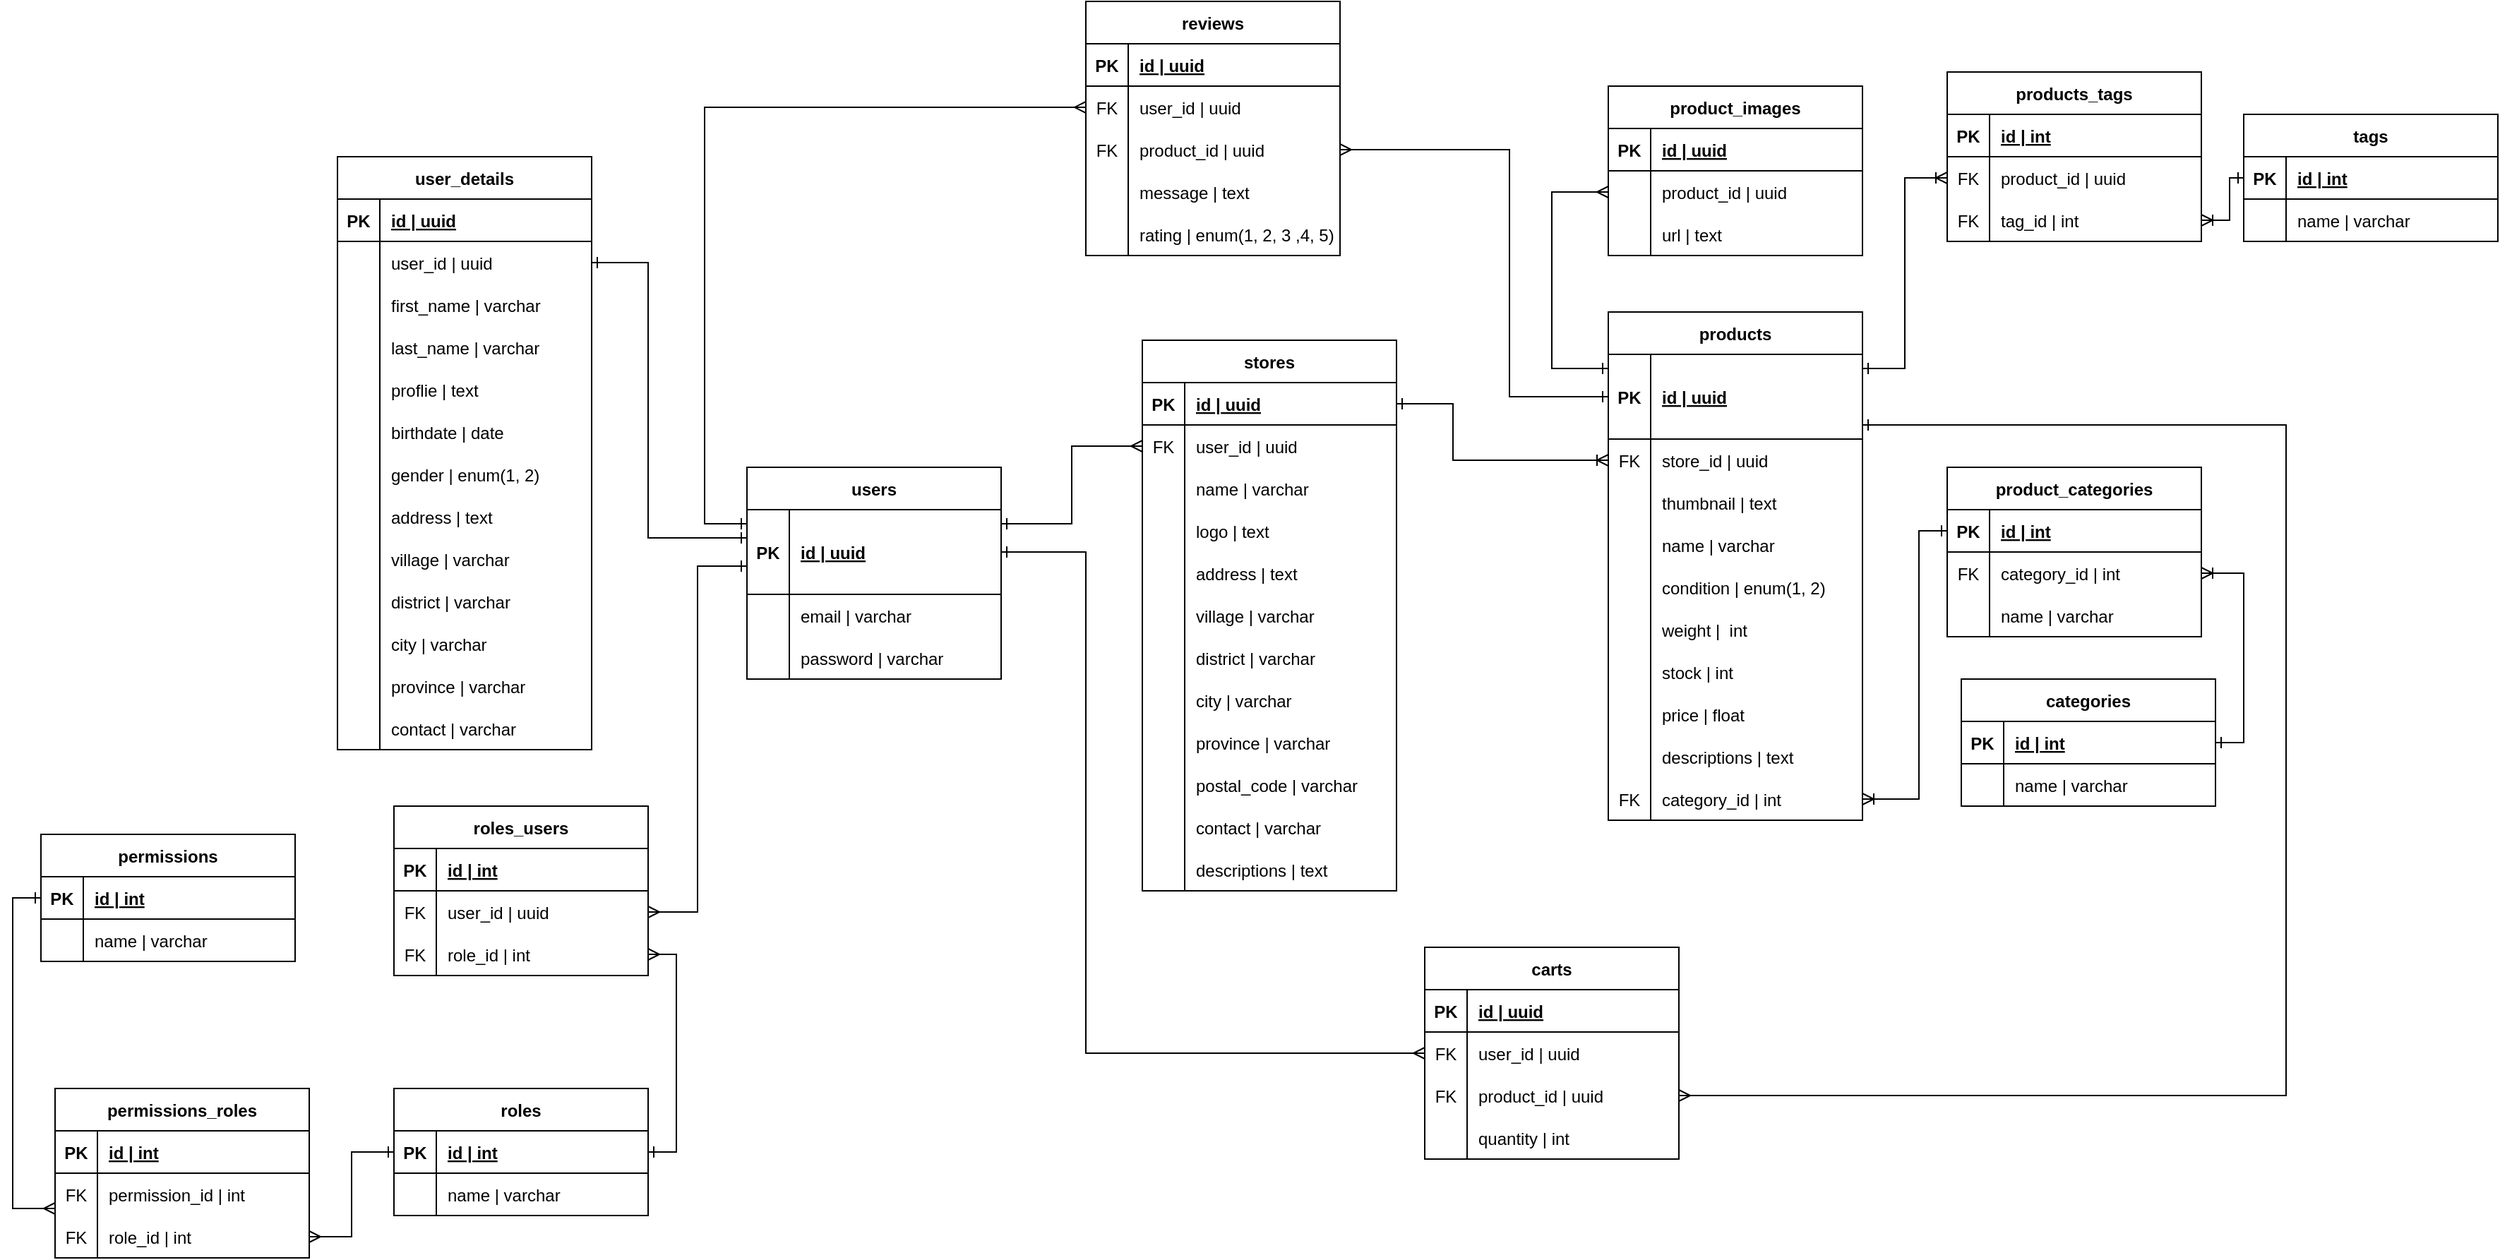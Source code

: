 <mxfile version="20.6.2" type="github">
  <diagram id="zpg9_YNEj-fKePb2sGAm" name="Page-1">
    <mxGraphModel dx="2272" dy="734" grid="1" gridSize="10" guides="1" tooltips="1" connect="1" arrows="1" fold="1" page="1" pageScale="1" pageWidth="850" pageHeight="1100" math="0" shadow="0">
      <root>
        <mxCell id="0" />
        <mxCell id="1" parent="0" />
        <mxCell id="qiiUl3cBPS40IIxvqp-j-1" value="users" style="shape=table;startSize=30;container=1;collapsible=1;childLayout=tableLayout;fixedRows=1;rowLines=0;fontStyle=1;align=center;resizeLast=1;" vertex="1" parent="1">
          <mxGeometry x="350" y="330" width="180" height="150" as="geometry" />
        </mxCell>
        <mxCell id="qiiUl3cBPS40IIxvqp-j-2" value="" style="shape=tableRow;horizontal=0;startSize=0;swimlaneHead=0;swimlaneBody=0;fillColor=none;collapsible=0;dropTarget=0;points=[[0,0.5],[1,0.5]];portConstraint=eastwest;top=0;left=0;right=0;bottom=1;" vertex="1" parent="qiiUl3cBPS40IIxvqp-j-1">
          <mxGeometry y="30" width="180" height="60" as="geometry" />
        </mxCell>
        <mxCell id="qiiUl3cBPS40IIxvqp-j-3" value="PK" style="shape=partialRectangle;connectable=0;fillColor=none;top=0;left=0;bottom=0;right=0;fontStyle=1;overflow=hidden;" vertex="1" parent="qiiUl3cBPS40IIxvqp-j-2">
          <mxGeometry width="30" height="60" as="geometry">
            <mxRectangle width="30" height="60" as="alternateBounds" />
          </mxGeometry>
        </mxCell>
        <mxCell id="qiiUl3cBPS40IIxvqp-j-4" value="id | uuid" style="shape=partialRectangle;connectable=0;fillColor=none;top=0;left=0;bottom=0;right=0;align=left;spacingLeft=6;fontStyle=5;overflow=hidden;" vertex="1" parent="qiiUl3cBPS40IIxvqp-j-2">
          <mxGeometry x="30" width="150" height="60" as="geometry">
            <mxRectangle width="150" height="60" as="alternateBounds" />
          </mxGeometry>
        </mxCell>
        <mxCell id="qiiUl3cBPS40IIxvqp-j-5" value="" style="shape=tableRow;horizontal=0;startSize=0;swimlaneHead=0;swimlaneBody=0;fillColor=none;collapsible=0;dropTarget=0;points=[[0,0.5],[1,0.5]];portConstraint=eastwest;top=0;left=0;right=0;bottom=0;" vertex="1" parent="qiiUl3cBPS40IIxvqp-j-1">
          <mxGeometry y="90" width="180" height="30" as="geometry" />
        </mxCell>
        <mxCell id="qiiUl3cBPS40IIxvqp-j-6" value="" style="shape=partialRectangle;connectable=0;fillColor=none;top=0;left=0;bottom=0;right=0;editable=1;overflow=hidden;" vertex="1" parent="qiiUl3cBPS40IIxvqp-j-5">
          <mxGeometry width="30" height="30" as="geometry">
            <mxRectangle width="30" height="30" as="alternateBounds" />
          </mxGeometry>
        </mxCell>
        <mxCell id="qiiUl3cBPS40IIxvqp-j-7" value="email | varchar" style="shape=partialRectangle;connectable=0;fillColor=none;top=0;left=0;bottom=0;right=0;align=left;spacingLeft=6;overflow=hidden;" vertex="1" parent="qiiUl3cBPS40IIxvqp-j-5">
          <mxGeometry x="30" width="150" height="30" as="geometry">
            <mxRectangle width="150" height="30" as="alternateBounds" />
          </mxGeometry>
        </mxCell>
        <mxCell id="qiiUl3cBPS40IIxvqp-j-8" value="" style="shape=tableRow;horizontal=0;startSize=0;swimlaneHead=0;swimlaneBody=0;fillColor=none;collapsible=0;dropTarget=0;points=[[0,0.5],[1,0.5]];portConstraint=eastwest;top=0;left=0;right=0;bottom=0;" vertex="1" parent="qiiUl3cBPS40IIxvqp-j-1">
          <mxGeometry y="120" width="180" height="30" as="geometry" />
        </mxCell>
        <mxCell id="qiiUl3cBPS40IIxvqp-j-9" value="" style="shape=partialRectangle;connectable=0;fillColor=none;top=0;left=0;bottom=0;right=0;editable=1;overflow=hidden;" vertex="1" parent="qiiUl3cBPS40IIxvqp-j-8">
          <mxGeometry width="30" height="30" as="geometry">
            <mxRectangle width="30" height="30" as="alternateBounds" />
          </mxGeometry>
        </mxCell>
        <mxCell id="qiiUl3cBPS40IIxvqp-j-10" value="password | varchar" style="shape=partialRectangle;connectable=0;fillColor=none;top=0;left=0;bottom=0;right=0;align=left;spacingLeft=6;overflow=hidden;" vertex="1" parent="qiiUl3cBPS40IIxvqp-j-8">
          <mxGeometry x="30" width="150" height="30" as="geometry">
            <mxRectangle width="150" height="30" as="alternateBounds" />
          </mxGeometry>
        </mxCell>
        <mxCell id="qiiUl3cBPS40IIxvqp-j-24" value="stores" style="shape=table;startSize=30;container=1;collapsible=1;childLayout=tableLayout;fixedRows=1;rowLines=0;fontStyle=1;align=center;resizeLast=1;" vertex="1" parent="1">
          <mxGeometry x="630" y="240" width="180" height="390" as="geometry" />
        </mxCell>
        <mxCell id="qiiUl3cBPS40IIxvqp-j-25" value="" style="shape=tableRow;horizontal=0;startSize=0;swimlaneHead=0;swimlaneBody=0;fillColor=none;collapsible=0;dropTarget=0;points=[[0,0.5],[1,0.5]];portConstraint=eastwest;top=0;left=0;right=0;bottom=1;" vertex="1" parent="qiiUl3cBPS40IIxvqp-j-24">
          <mxGeometry y="30" width="180" height="30" as="geometry" />
        </mxCell>
        <mxCell id="qiiUl3cBPS40IIxvqp-j-26" value="PK" style="shape=partialRectangle;connectable=0;fillColor=none;top=0;left=0;bottom=0;right=0;fontStyle=1;overflow=hidden;" vertex="1" parent="qiiUl3cBPS40IIxvqp-j-25">
          <mxGeometry width="30" height="30" as="geometry">
            <mxRectangle width="30" height="30" as="alternateBounds" />
          </mxGeometry>
        </mxCell>
        <mxCell id="qiiUl3cBPS40IIxvqp-j-27" value="id | uuid" style="shape=partialRectangle;connectable=0;fillColor=none;top=0;left=0;bottom=0;right=0;align=left;spacingLeft=6;fontStyle=5;overflow=hidden;" vertex="1" parent="qiiUl3cBPS40IIxvqp-j-25">
          <mxGeometry x="30" width="150" height="30" as="geometry">
            <mxRectangle width="150" height="30" as="alternateBounds" />
          </mxGeometry>
        </mxCell>
        <mxCell id="qiiUl3cBPS40IIxvqp-j-245" value="" style="shape=tableRow;horizontal=0;startSize=0;swimlaneHead=0;swimlaneBody=0;fillColor=none;collapsible=0;dropTarget=0;points=[[0,0.5],[1,0.5]];portConstraint=eastwest;top=0;left=0;right=0;bottom=0;" vertex="1" parent="qiiUl3cBPS40IIxvqp-j-24">
          <mxGeometry y="60" width="180" height="30" as="geometry" />
        </mxCell>
        <mxCell id="qiiUl3cBPS40IIxvqp-j-246" value="FK" style="shape=partialRectangle;connectable=0;fillColor=none;top=0;left=0;bottom=0;right=0;editable=1;overflow=hidden;" vertex="1" parent="qiiUl3cBPS40IIxvqp-j-245">
          <mxGeometry width="30" height="30" as="geometry">
            <mxRectangle width="30" height="30" as="alternateBounds" />
          </mxGeometry>
        </mxCell>
        <mxCell id="qiiUl3cBPS40IIxvqp-j-247" value="user_id | uuid" style="shape=partialRectangle;connectable=0;fillColor=none;top=0;left=0;bottom=0;right=0;align=left;spacingLeft=6;overflow=hidden;" vertex="1" parent="qiiUl3cBPS40IIxvqp-j-245">
          <mxGeometry x="30" width="150" height="30" as="geometry">
            <mxRectangle width="150" height="30" as="alternateBounds" />
          </mxGeometry>
        </mxCell>
        <mxCell id="qiiUl3cBPS40IIxvqp-j-28" value="" style="shape=tableRow;horizontal=0;startSize=0;swimlaneHead=0;swimlaneBody=0;fillColor=none;collapsible=0;dropTarget=0;points=[[0,0.5],[1,0.5]];portConstraint=eastwest;top=0;left=0;right=0;bottom=0;" vertex="1" parent="qiiUl3cBPS40IIxvqp-j-24">
          <mxGeometry y="90" width="180" height="30" as="geometry" />
        </mxCell>
        <mxCell id="qiiUl3cBPS40IIxvqp-j-29" value="" style="shape=partialRectangle;connectable=0;fillColor=none;top=0;left=0;bottom=0;right=0;editable=1;overflow=hidden;" vertex="1" parent="qiiUl3cBPS40IIxvqp-j-28">
          <mxGeometry width="30" height="30" as="geometry">
            <mxRectangle width="30" height="30" as="alternateBounds" />
          </mxGeometry>
        </mxCell>
        <mxCell id="qiiUl3cBPS40IIxvqp-j-30" value="name | varchar" style="shape=partialRectangle;connectable=0;fillColor=none;top=0;left=0;bottom=0;right=0;align=left;spacingLeft=6;overflow=hidden;" vertex="1" parent="qiiUl3cBPS40IIxvqp-j-28">
          <mxGeometry x="30" width="150" height="30" as="geometry">
            <mxRectangle width="150" height="30" as="alternateBounds" />
          </mxGeometry>
        </mxCell>
        <mxCell id="qiiUl3cBPS40IIxvqp-j-52" value="" style="shape=tableRow;horizontal=0;startSize=0;swimlaneHead=0;swimlaneBody=0;fillColor=none;collapsible=0;dropTarget=0;points=[[0,0.5],[1,0.5]];portConstraint=eastwest;top=0;left=0;right=0;bottom=0;" vertex="1" parent="qiiUl3cBPS40IIxvqp-j-24">
          <mxGeometry y="120" width="180" height="30" as="geometry" />
        </mxCell>
        <mxCell id="qiiUl3cBPS40IIxvqp-j-53" value="" style="shape=partialRectangle;connectable=0;fillColor=none;top=0;left=0;bottom=0;right=0;editable=1;overflow=hidden;" vertex="1" parent="qiiUl3cBPS40IIxvqp-j-52">
          <mxGeometry width="30" height="30" as="geometry">
            <mxRectangle width="30" height="30" as="alternateBounds" />
          </mxGeometry>
        </mxCell>
        <mxCell id="qiiUl3cBPS40IIxvqp-j-54" value="logo | text" style="shape=partialRectangle;connectable=0;fillColor=none;top=0;left=0;bottom=0;right=0;align=left;spacingLeft=6;overflow=hidden;" vertex="1" parent="qiiUl3cBPS40IIxvqp-j-52">
          <mxGeometry x="30" width="150" height="30" as="geometry">
            <mxRectangle width="150" height="30" as="alternateBounds" />
          </mxGeometry>
        </mxCell>
        <mxCell id="qiiUl3cBPS40IIxvqp-j-31" value="" style="shape=tableRow;horizontal=0;startSize=0;swimlaneHead=0;swimlaneBody=0;fillColor=none;collapsible=0;dropTarget=0;points=[[0,0.5],[1,0.5]];portConstraint=eastwest;top=0;left=0;right=0;bottom=0;" vertex="1" parent="qiiUl3cBPS40IIxvqp-j-24">
          <mxGeometry y="150" width="180" height="30" as="geometry" />
        </mxCell>
        <mxCell id="qiiUl3cBPS40IIxvqp-j-32" value="" style="shape=partialRectangle;connectable=0;fillColor=none;top=0;left=0;bottom=0;right=0;editable=1;overflow=hidden;" vertex="1" parent="qiiUl3cBPS40IIxvqp-j-31">
          <mxGeometry width="30" height="30" as="geometry">
            <mxRectangle width="30" height="30" as="alternateBounds" />
          </mxGeometry>
        </mxCell>
        <mxCell id="qiiUl3cBPS40IIxvqp-j-33" value="address | text" style="shape=partialRectangle;connectable=0;fillColor=none;top=0;left=0;bottom=0;right=0;align=left;spacingLeft=6;overflow=hidden;" vertex="1" parent="qiiUl3cBPS40IIxvqp-j-31">
          <mxGeometry x="30" width="150" height="30" as="geometry">
            <mxRectangle width="150" height="30" as="alternateBounds" />
          </mxGeometry>
        </mxCell>
        <mxCell id="qiiUl3cBPS40IIxvqp-j-34" value="" style="shape=tableRow;horizontal=0;startSize=0;swimlaneHead=0;swimlaneBody=0;fillColor=none;collapsible=0;dropTarget=0;points=[[0,0.5],[1,0.5]];portConstraint=eastwest;top=0;left=0;right=0;bottom=0;" vertex="1" parent="qiiUl3cBPS40IIxvqp-j-24">
          <mxGeometry y="180" width="180" height="30" as="geometry" />
        </mxCell>
        <mxCell id="qiiUl3cBPS40IIxvqp-j-35" value="" style="shape=partialRectangle;connectable=0;fillColor=none;top=0;left=0;bottom=0;right=0;editable=1;overflow=hidden;" vertex="1" parent="qiiUl3cBPS40IIxvqp-j-34">
          <mxGeometry width="30" height="30" as="geometry">
            <mxRectangle width="30" height="30" as="alternateBounds" />
          </mxGeometry>
        </mxCell>
        <mxCell id="qiiUl3cBPS40IIxvqp-j-36" value="village | varchar" style="shape=partialRectangle;connectable=0;fillColor=none;top=0;left=0;bottom=0;right=0;align=left;spacingLeft=6;overflow=hidden;" vertex="1" parent="qiiUl3cBPS40IIxvqp-j-34">
          <mxGeometry x="30" width="150" height="30" as="geometry">
            <mxRectangle width="150" height="30" as="alternateBounds" />
          </mxGeometry>
        </mxCell>
        <mxCell id="qiiUl3cBPS40IIxvqp-j-37" value="" style="shape=tableRow;horizontal=0;startSize=0;swimlaneHead=0;swimlaneBody=0;fillColor=none;collapsible=0;dropTarget=0;points=[[0,0.5],[1,0.5]];portConstraint=eastwest;top=0;left=0;right=0;bottom=0;" vertex="1" parent="qiiUl3cBPS40IIxvqp-j-24">
          <mxGeometry y="210" width="180" height="30" as="geometry" />
        </mxCell>
        <mxCell id="qiiUl3cBPS40IIxvqp-j-38" value="" style="shape=partialRectangle;connectable=0;fillColor=none;top=0;left=0;bottom=0;right=0;editable=1;overflow=hidden;" vertex="1" parent="qiiUl3cBPS40IIxvqp-j-37">
          <mxGeometry width="30" height="30" as="geometry">
            <mxRectangle width="30" height="30" as="alternateBounds" />
          </mxGeometry>
        </mxCell>
        <mxCell id="qiiUl3cBPS40IIxvqp-j-39" value="district | varchar" style="shape=partialRectangle;connectable=0;fillColor=none;top=0;left=0;bottom=0;right=0;align=left;spacingLeft=6;overflow=hidden;" vertex="1" parent="qiiUl3cBPS40IIxvqp-j-37">
          <mxGeometry x="30" width="150" height="30" as="geometry">
            <mxRectangle width="150" height="30" as="alternateBounds" />
          </mxGeometry>
        </mxCell>
        <mxCell id="qiiUl3cBPS40IIxvqp-j-46" value="" style="shape=tableRow;horizontal=0;startSize=0;swimlaneHead=0;swimlaneBody=0;fillColor=none;collapsible=0;dropTarget=0;points=[[0,0.5],[1,0.5]];portConstraint=eastwest;top=0;left=0;right=0;bottom=0;" vertex="1" parent="qiiUl3cBPS40IIxvqp-j-24">
          <mxGeometry y="240" width="180" height="30" as="geometry" />
        </mxCell>
        <mxCell id="qiiUl3cBPS40IIxvqp-j-47" value="" style="shape=partialRectangle;connectable=0;fillColor=none;top=0;left=0;bottom=0;right=0;editable=1;overflow=hidden;" vertex="1" parent="qiiUl3cBPS40IIxvqp-j-46">
          <mxGeometry width="30" height="30" as="geometry">
            <mxRectangle width="30" height="30" as="alternateBounds" />
          </mxGeometry>
        </mxCell>
        <mxCell id="qiiUl3cBPS40IIxvqp-j-48" value="city | varchar" style="shape=partialRectangle;connectable=0;fillColor=none;top=0;left=0;bottom=0;right=0;align=left;spacingLeft=6;overflow=hidden;" vertex="1" parent="qiiUl3cBPS40IIxvqp-j-46">
          <mxGeometry x="30" width="150" height="30" as="geometry">
            <mxRectangle width="150" height="30" as="alternateBounds" />
          </mxGeometry>
        </mxCell>
        <mxCell id="qiiUl3cBPS40IIxvqp-j-40" value="" style="shape=tableRow;horizontal=0;startSize=0;swimlaneHead=0;swimlaneBody=0;fillColor=none;collapsible=0;dropTarget=0;points=[[0,0.5],[1,0.5]];portConstraint=eastwest;top=0;left=0;right=0;bottom=0;" vertex="1" parent="qiiUl3cBPS40IIxvqp-j-24">
          <mxGeometry y="270" width="180" height="30" as="geometry" />
        </mxCell>
        <mxCell id="qiiUl3cBPS40IIxvqp-j-41" value="" style="shape=partialRectangle;connectable=0;fillColor=none;top=0;left=0;bottom=0;right=0;editable=1;overflow=hidden;" vertex="1" parent="qiiUl3cBPS40IIxvqp-j-40">
          <mxGeometry width="30" height="30" as="geometry">
            <mxRectangle width="30" height="30" as="alternateBounds" />
          </mxGeometry>
        </mxCell>
        <mxCell id="qiiUl3cBPS40IIxvqp-j-42" value="province | varchar" style="shape=partialRectangle;connectable=0;fillColor=none;top=0;left=0;bottom=0;right=0;align=left;spacingLeft=6;overflow=hidden;" vertex="1" parent="qiiUl3cBPS40IIxvqp-j-40">
          <mxGeometry x="30" width="150" height="30" as="geometry">
            <mxRectangle width="150" height="30" as="alternateBounds" />
          </mxGeometry>
        </mxCell>
        <mxCell id="qiiUl3cBPS40IIxvqp-j-298" value="" style="shape=tableRow;horizontal=0;startSize=0;swimlaneHead=0;swimlaneBody=0;fillColor=none;collapsible=0;dropTarget=0;points=[[0,0.5],[1,0.5]];portConstraint=eastwest;top=0;left=0;right=0;bottom=0;" vertex="1" parent="qiiUl3cBPS40IIxvqp-j-24">
          <mxGeometry y="300" width="180" height="30" as="geometry" />
        </mxCell>
        <mxCell id="qiiUl3cBPS40IIxvqp-j-299" value="" style="shape=partialRectangle;connectable=0;fillColor=none;top=0;left=0;bottom=0;right=0;editable=1;overflow=hidden;" vertex="1" parent="qiiUl3cBPS40IIxvqp-j-298">
          <mxGeometry width="30" height="30" as="geometry">
            <mxRectangle width="30" height="30" as="alternateBounds" />
          </mxGeometry>
        </mxCell>
        <mxCell id="qiiUl3cBPS40IIxvqp-j-300" value="postal_code | varchar" style="shape=partialRectangle;connectable=0;fillColor=none;top=0;left=0;bottom=0;right=0;align=left;spacingLeft=6;overflow=hidden;" vertex="1" parent="qiiUl3cBPS40IIxvqp-j-298">
          <mxGeometry x="30" width="150" height="30" as="geometry">
            <mxRectangle width="150" height="30" as="alternateBounds" />
          </mxGeometry>
        </mxCell>
        <mxCell id="qiiUl3cBPS40IIxvqp-j-43" value="" style="shape=tableRow;horizontal=0;startSize=0;swimlaneHead=0;swimlaneBody=0;fillColor=none;collapsible=0;dropTarget=0;points=[[0,0.5],[1,0.5]];portConstraint=eastwest;top=0;left=0;right=0;bottom=0;" vertex="1" parent="qiiUl3cBPS40IIxvqp-j-24">
          <mxGeometry y="330" width="180" height="30" as="geometry" />
        </mxCell>
        <mxCell id="qiiUl3cBPS40IIxvqp-j-44" value="" style="shape=partialRectangle;connectable=0;fillColor=none;top=0;left=0;bottom=0;right=0;editable=1;overflow=hidden;" vertex="1" parent="qiiUl3cBPS40IIxvqp-j-43">
          <mxGeometry width="30" height="30" as="geometry">
            <mxRectangle width="30" height="30" as="alternateBounds" />
          </mxGeometry>
        </mxCell>
        <mxCell id="qiiUl3cBPS40IIxvqp-j-45" value="contact | varchar" style="shape=partialRectangle;connectable=0;fillColor=none;top=0;left=0;bottom=0;right=0;align=left;spacingLeft=6;overflow=hidden;" vertex="1" parent="qiiUl3cBPS40IIxvqp-j-43">
          <mxGeometry x="30" width="150" height="30" as="geometry">
            <mxRectangle width="150" height="30" as="alternateBounds" />
          </mxGeometry>
        </mxCell>
        <mxCell id="qiiUl3cBPS40IIxvqp-j-49" value="" style="shape=tableRow;horizontal=0;startSize=0;swimlaneHead=0;swimlaneBody=0;fillColor=none;collapsible=0;dropTarget=0;points=[[0,0.5],[1,0.5]];portConstraint=eastwest;top=0;left=0;right=0;bottom=0;" vertex="1" parent="qiiUl3cBPS40IIxvqp-j-24">
          <mxGeometry y="360" width="180" height="30" as="geometry" />
        </mxCell>
        <mxCell id="qiiUl3cBPS40IIxvqp-j-50" value="" style="shape=partialRectangle;connectable=0;fillColor=none;top=0;left=0;bottom=0;right=0;editable=1;overflow=hidden;" vertex="1" parent="qiiUl3cBPS40IIxvqp-j-49">
          <mxGeometry width="30" height="30" as="geometry">
            <mxRectangle width="30" height="30" as="alternateBounds" />
          </mxGeometry>
        </mxCell>
        <mxCell id="qiiUl3cBPS40IIxvqp-j-51" value="descriptions | text" style="shape=partialRectangle;connectable=0;fillColor=none;top=0;left=0;bottom=0;right=0;align=left;spacingLeft=6;overflow=hidden;" vertex="1" parent="qiiUl3cBPS40IIxvqp-j-49">
          <mxGeometry x="30" width="150" height="30" as="geometry">
            <mxRectangle width="150" height="30" as="alternateBounds" />
          </mxGeometry>
        </mxCell>
        <mxCell id="qiiUl3cBPS40IIxvqp-j-55" value="products" style="shape=table;startSize=30;container=1;collapsible=1;childLayout=tableLayout;fixedRows=1;rowLines=0;fontStyle=1;align=center;resizeLast=1;" vertex="1" parent="1">
          <mxGeometry x="960" y="220" width="180" height="360" as="geometry" />
        </mxCell>
        <mxCell id="qiiUl3cBPS40IIxvqp-j-56" value="" style="shape=tableRow;horizontal=0;startSize=0;swimlaneHead=0;swimlaneBody=0;fillColor=none;collapsible=0;dropTarget=0;points=[[0,0.5],[1,0.5]];portConstraint=eastwest;top=0;left=0;right=0;bottom=1;" vertex="1" parent="qiiUl3cBPS40IIxvqp-j-55">
          <mxGeometry y="30" width="180" height="60" as="geometry" />
        </mxCell>
        <mxCell id="qiiUl3cBPS40IIxvqp-j-57" value="PK" style="shape=partialRectangle;connectable=0;fillColor=none;top=0;left=0;bottom=0;right=0;fontStyle=1;overflow=hidden;" vertex="1" parent="qiiUl3cBPS40IIxvqp-j-56">
          <mxGeometry width="30" height="60" as="geometry">
            <mxRectangle width="30" height="60" as="alternateBounds" />
          </mxGeometry>
        </mxCell>
        <mxCell id="qiiUl3cBPS40IIxvqp-j-58" value="id | uuid" style="shape=partialRectangle;connectable=0;fillColor=none;top=0;left=0;bottom=0;right=0;align=left;spacingLeft=6;fontStyle=5;overflow=hidden;" vertex="1" parent="qiiUl3cBPS40IIxvqp-j-56">
          <mxGeometry x="30" width="150" height="60" as="geometry">
            <mxRectangle width="150" height="60" as="alternateBounds" />
          </mxGeometry>
        </mxCell>
        <mxCell id="qiiUl3cBPS40IIxvqp-j-167" value="" style="shape=tableRow;horizontal=0;startSize=0;swimlaneHead=0;swimlaneBody=0;fillColor=none;collapsible=0;dropTarget=0;points=[[0,0.5],[1,0.5]];portConstraint=eastwest;top=0;left=0;right=0;bottom=0;" vertex="1" parent="qiiUl3cBPS40IIxvqp-j-55">
          <mxGeometry y="90" width="180" height="30" as="geometry" />
        </mxCell>
        <mxCell id="qiiUl3cBPS40IIxvqp-j-168" value="FK" style="shape=partialRectangle;connectable=0;fillColor=none;top=0;left=0;bottom=0;right=0;editable=1;overflow=hidden;" vertex="1" parent="qiiUl3cBPS40IIxvqp-j-167">
          <mxGeometry width="30" height="30" as="geometry">
            <mxRectangle width="30" height="30" as="alternateBounds" />
          </mxGeometry>
        </mxCell>
        <mxCell id="qiiUl3cBPS40IIxvqp-j-169" value="store_id | uuid" style="shape=partialRectangle;connectable=0;fillColor=none;top=0;left=0;bottom=0;right=0;align=left;spacingLeft=6;overflow=hidden;" vertex="1" parent="qiiUl3cBPS40IIxvqp-j-167">
          <mxGeometry x="30" width="150" height="30" as="geometry">
            <mxRectangle width="150" height="30" as="alternateBounds" />
          </mxGeometry>
        </mxCell>
        <mxCell id="qiiUl3cBPS40IIxvqp-j-253" value="" style="shape=tableRow;horizontal=0;startSize=0;swimlaneHead=0;swimlaneBody=0;fillColor=none;collapsible=0;dropTarget=0;points=[[0,0.5],[1,0.5]];portConstraint=eastwest;top=0;left=0;right=0;bottom=0;" vertex="1" parent="qiiUl3cBPS40IIxvqp-j-55">
          <mxGeometry y="120" width="180" height="30" as="geometry" />
        </mxCell>
        <mxCell id="qiiUl3cBPS40IIxvqp-j-254" value="" style="shape=partialRectangle;connectable=0;fillColor=none;top=0;left=0;bottom=0;right=0;editable=1;overflow=hidden;" vertex="1" parent="qiiUl3cBPS40IIxvqp-j-253">
          <mxGeometry width="30" height="30" as="geometry">
            <mxRectangle width="30" height="30" as="alternateBounds" />
          </mxGeometry>
        </mxCell>
        <mxCell id="qiiUl3cBPS40IIxvqp-j-255" value="thumbnail | text" style="shape=partialRectangle;connectable=0;fillColor=none;top=0;left=0;bottom=0;right=0;align=left;spacingLeft=6;overflow=hidden;" vertex="1" parent="qiiUl3cBPS40IIxvqp-j-253">
          <mxGeometry x="30" width="150" height="30" as="geometry">
            <mxRectangle width="150" height="30" as="alternateBounds" />
          </mxGeometry>
        </mxCell>
        <mxCell id="qiiUl3cBPS40IIxvqp-j-59" value="" style="shape=tableRow;horizontal=0;startSize=0;swimlaneHead=0;swimlaneBody=0;fillColor=none;collapsible=0;dropTarget=0;points=[[0,0.5],[1,0.5]];portConstraint=eastwest;top=0;left=0;right=0;bottom=0;" vertex="1" parent="qiiUl3cBPS40IIxvqp-j-55">
          <mxGeometry y="150" width="180" height="30" as="geometry" />
        </mxCell>
        <mxCell id="qiiUl3cBPS40IIxvqp-j-60" value="" style="shape=partialRectangle;connectable=0;fillColor=none;top=0;left=0;bottom=0;right=0;editable=1;overflow=hidden;" vertex="1" parent="qiiUl3cBPS40IIxvqp-j-59">
          <mxGeometry width="30" height="30" as="geometry">
            <mxRectangle width="30" height="30" as="alternateBounds" />
          </mxGeometry>
        </mxCell>
        <mxCell id="qiiUl3cBPS40IIxvqp-j-61" value="name | varchar" style="shape=partialRectangle;connectable=0;fillColor=none;top=0;left=0;bottom=0;right=0;align=left;spacingLeft=6;overflow=hidden;" vertex="1" parent="qiiUl3cBPS40IIxvqp-j-59">
          <mxGeometry x="30" width="150" height="30" as="geometry">
            <mxRectangle width="150" height="30" as="alternateBounds" />
          </mxGeometry>
        </mxCell>
        <mxCell id="qiiUl3cBPS40IIxvqp-j-162" value="" style="shape=tableRow;horizontal=0;startSize=0;swimlaneHead=0;swimlaneBody=0;fillColor=none;collapsible=0;dropTarget=0;points=[[0,0.5],[1,0.5]];portConstraint=eastwest;top=0;left=0;right=0;bottom=0;" vertex="1" parent="qiiUl3cBPS40IIxvqp-j-55">
          <mxGeometry y="180" width="180" height="30" as="geometry" />
        </mxCell>
        <mxCell id="qiiUl3cBPS40IIxvqp-j-163" value="" style="shape=partialRectangle;connectable=0;fillColor=none;top=0;left=0;bottom=0;right=0;editable=1;overflow=hidden;" vertex="1" parent="qiiUl3cBPS40IIxvqp-j-162">
          <mxGeometry width="30" height="30" as="geometry">
            <mxRectangle width="30" height="30" as="alternateBounds" />
          </mxGeometry>
        </mxCell>
        <mxCell id="qiiUl3cBPS40IIxvqp-j-164" value="condition | enum(1, 2)" style="shape=partialRectangle;connectable=0;fillColor=none;top=0;left=0;bottom=0;right=0;align=left;spacingLeft=6;overflow=hidden;" vertex="1" parent="qiiUl3cBPS40IIxvqp-j-162">
          <mxGeometry x="30" width="150" height="30" as="geometry">
            <mxRectangle width="150" height="30" as="alternateBounds" />
          </mxGeometry>
        </mxCell>
        <mxCell id="qiiUl3cBPS40IIxvqp-j-86" value="" style="shape=tableRow;horizontal=0;startSize=0;swimlaneHead=0;swimlaneBody=0;fillColor=none;collapsible=0;dropTarget=0;points=[[0,0.5],[1,0.5]];portConstraint=eastwest;top=0;left=0;right=0;bottom=0;" vertex="1" parent="qiiUl3cBPS40IIxvqp-j-55">
          <mxGeometry y="210" width="180" height="30" as="geometry" />
        </mxCell>
        <mxCell id="qiiUl3cBPS40IIxvqp-j-87" value="" style="shape=partialRectangle;connectable=0;fillColor=none;top=0;left=0;bottom=0;right=0;editable=1;overflow=hidden;" vertex="1" parent="qiiUl3cBPS40IIxvqp-j-86">
          <mxGeometry width="30" height="30" as="geometry">
            <mxRectangle width="30" height="30" as="alternateBounds" />
          </mxGeometry>
        </mxCell>
        <mxCell id="qiiUl3cBPS40IIxvqp-j-88" value="weight |  int" style="shape=partialRectangle;connectable=0;fillColor=none;top=0;left=0;bottom=0;right=0;align=left;spacingLeft=6;overflow=hidden;" vertex="1" parent="qiiUl3cBPS40IIxvqp-j-86">
          <mxGeometry x="30" width="150" height="30" as="geometry">
            <mxRectangle width="150" height="30" as="alternateBounds" />
          </mxGeometry>
        </mxCell>
        <mxCell id="qiiUl3cBPS40IIxvqp-j-62" value="" style="shape=tableRow;horizontal=0;startSize=0;swimlaneHead=0;swimlaneBody=0;fillColor=none;collapsible=0;dropTarget=0;points=[[0,0.5],[1,0.5]];portConstraint=eastwest;top=0;left=0;right=0;bottom=0;" vertex="1" parent="qiiUl3cBPS40IIxvqp-j-55">
          <mxGeometry y="240" width="180" height="30" as="geometry" />
        </mxCell>
        <mxCell id="qiiUl3cBPS40IIxvqp-j-63" value="" style="shape=partialRectangle;connectable=0;fillColor=none;top=0;left=0;bottom=0;right=0;editable=1;overflow=hidden;" vertex="1" parent="qiiUl3cBPS40IIxvqp-j-62">
          <mxGeometry width="30" height="30" as="geometry">
            <mxRectangle width="30" height="30" as="alternateBounds" />
          </mxGeometry>
        </mxCell>
        <mxCell id="qiiUl3cBPS40IIxvqp-j-64" value="stock | int" style="shape=partialRectangle;connectable=0;fillColor=none;top=0;left=0;bottom=0;right=0;align=left;spacingLeft=6;overflow=hidden;" vertex="1" parent="qiiUl3cBPS40IIxvqp-j-62">
          <mxGeometry x="30" width="150" height="30" as="geometry">
            <mxRectangle width="150" height="30" as="alternateBounds" />
          </mxGeometry>
        </mxCell>
        <mxCell id="qiiUl3cBPS40IIxvqp-j-65" value="" style="shape=tableRow;horizontal=0;startSize=0;swimlaneHead=0;swimlaneBody=0;fillColor=none;collapsible=0;dropTarget=0;points=[[0,0.5],[1,0.5]];portConstraint=eastwest;top=0;left=0;right=0;bottom=0;" vertex="1" parent="qiiUl3cBPS40IIxvqp-j-55">
          <mxGeometry y="270" width="180" height="30" as="geometry" />
        </mxCell>
        <mxCell id="qiiUl3cBPS40IIxvqp-j-66" value="" style="shape=partialRectangle;connectable=0;fillColor=none;top=0;left=0;bottom=0;right=0;editable=1;overflow=hidden;" vertex="1" parent="qiiUl3cBPS40IIxvqp-j-65">
          <mxGeometry width="30" height="30" as="geometry">
            <mxRectangle width="30" height="30" as="alternateBounds" />
          </mxGeometry>
        </mxCell>
        <mxCell id="qiiUl3cBPS40IIxvqp-j-67" value="price | float" style="shape=partialRectangle;connectable=0;fillColor=none;top=0;left=0;bottom=0;right=0;align=left;spacingLeft=6;overflow=hidden;" vertex="1" parent="qiiUl3cBPS40IIxvqp-j-65">
          <mxGeometry x="30" width="150" height="30" as="geometry">
            <mxRectangle width="150" height="30" as="alternateBounds" />
          </mxGeometry>
        </mxCell>
        <mxCell id="qiiUl3cBPS40IIxvqp-j-83" value="" style="shape=tableRow;horizontal=0;startSize=0;swimlaneHead=0;swimlaneBody=0;fillColor=none;collapsible=0;dropTarget=0;points=[[0,0.5],[1,0.5]];portConstraint=eastwest;top=0;left=0;right=0;bottom=0;" vertex="1" parent="qiiUl3cBPS40IIxvqp-j-55">
          <mxGeometry y="300" width="180" height="30" as="geometry" />
        </mxCell>
        <mxCell id="qiiUl3cBPS40IIxvqp-j-84" value="" style="shape=partialRectangle;connectable=0;fillColor=none;top=0;left=0;bottom=0;right=0;editable=1;overflow=hidden;" vertex="1" parent="qiiUl3cBPS40IIxvqp-j-83">
          <mxGeometry width="30" height="30" as="geometry">
            <mxRectangle width="30" height="30" as="alternateBounds" />
          </mxGeometry>
        </mxCell>
        <mxCell id="qiiUl3cBPS40IIxvqp-j-85" value="descriptions | text" style="shape=partialRectangle;connectable=0;fillColor=none;top=0;left=0;bottom=0;right=0;align=left;spacingLeft=6;overflow=hidden;" vertex="1" parent="qiiUl3cBPS40IIxvqp-j-83">
          <mxGeometry x="30" width="150" height="30" as="geometry">
            <mxRectangle width="150" height="30" as="alternateBounds" />
          </mxGeometry>
        </mxCell>
        <mxCell id="qiiUl3cBPS40IIxvqp-j-89" value="" style="shape=tableRow;horizontal=0;startSize=0;swimlaneHead=0;swimlaneBody=0;fillColor=none;collapsible=0;dropTarget=0;points=[[0,0.5],[1,0.5]];portConstraint=eastwest;top=0;left=0;right=0;bottom=0;" vertex="1" parent="qiiUl3cBPS40IIxvqp-j-55">
          <mxGeometry y="330" width="180" height="30" as="geometry" />
        </mxCell>
        <mxCell id="qiiUl3cBPS40IIxvqp-j-90" value="FK" style="shape=partialRectangle;connectable=0;fillColor=none;top=0;left=0;bottom=0;right=0;editable=1;overflow=hidden;" vertex="1" parent="qiiUl3cBPS40IIxvqp-j-89">
          <mxGeometry width="30" height="30" as="geometry">
            <mxRectangle width="30" height="30" as="alternateBounds" />
          </mxGeometry>
        </mxCell>
        <mxCell id="qiiUl3cBPS40IIxvqp-j-91" value="category_id | int" style="shape=partialRectangle;connectable=0;fillColor=none;top=0;left=0;bottom=0;right=0;align=left;spacingLeft=6;overflow=hidden;" vertex="1" parent="qiiUl3cBPS40IIxvqp-j-89">
          <mxGeometry x="30" width="150" height="30" as="geometry">
            <mxRectangle width="150" height="30" as="alternateBounds" />
          </mxGeometry>
        </mxCell>
        <mxCell id="qiiUl3cBPS40IIxvqp-j-92" value="product_categories" style="shape=table;startSize=30;container=1;collapsible=1;childLayout=tableLayout;fixedRows=1;rowLines=0;fontStyle=1;align=center;resizeLast=1;" vertex="1" parent="1">
          <mxGeometry x="1200" y="330" width="180" height="120" as="geometry" />
        </mxCell>
        <mxCell id="qiiUl3cBPS40IIxvqp-j-93" value="" style="shape=tableRow;horizontal=0;startSize=0;swimlaneHead=0;swimlaneBody=0;fillColor=none;collapsible=0;dropTarget=0;points=[[0,0.5],[1,0.5]];portConstraint=eastwest;top=0;left=0;right=0;bottom=1;" vertex="1" parent="qiiUl3cBPS40IIxvqp-j-92">
          <mxGeometry y="30" width="180" height="30" as="geometry" />
        </mxCell>
        <mxCell id="qiiUl3cBPS40IIxvqp-j-94" value="PK" style="shape=partialRectangle;connectable=0;fillColor=none;top=0;left=0;bottom=0;right=0;fontStyle=1;overflow=hidden;" vertex="1" parent="qiiUl3cBPS40IIxvqp-j-93">
          <mxGeometry width="30" height="30" as="geometry">
            <mxRectangle width="30" height="30" as="alternateBounds" />
          </mxGeometry>
        </mxCell>
        <mxCell id="qiiUl3cBPS40IIxvqp-j-95" value="id | int" style="shape=partialRectangle;connectable=0;fillColor=none;top=0;left=0;bottom=0;right=0;align=left;spacingLeft=6;fontStyle=5;overflow=hidden;" vertex="1" parent="qiiUl3cBPS40IIxvqp-j-93">
          <mxGeometry x="30" width="150" height="30" as="geometry">
            <mxRectangle width="150" height="30" as="alternateBounds" />
          </mxGeometry>
        </mxCell>
        <mxCell id="qiiUl3cBPS40IIxvqp-j-121" value="" style="shape=tableRow;horizontal=0;startSize=0;swimlaneHead=0;swimlaneBody=0;fillColor=none;collapsible=0;dropTarget=0;points=[[0,0.5],[1,0.5]];portConstraint=eastwest;top=0;left=0;right=0;bottom=0;" vertex="1" parent="qiiUl3cBPS40IIxvqp-j-92">
          <mxGeometry y="60" width="180" height="30" as="geometry" />
        </mxCell>
        <mxCell id="qiiUl3cBPS40IIxvqp-j-122" value="FK" style="shape=partialRectangle;connectable=0;fillColor=none;top=0;left=0;bottom=0;right=0;editable=1;overflow=hidden;" vertex="1" parent="qiiUl3cBPS40IIxvqp-j-121">
          <mxGeometry width="30" height="30" as="geometry">
            <mxRectangle width="30" height="30" as="alternateBounds" />
          </mxGeometry>
        </mxCell>
        <mxCell id="qiiUl3cBPS40IIxvqp-j-123" value="category_id | int" style="shape=partialRectangle;connectable=0;fillColor=none;top=0;left=0;bottom=0;right=0;align=left;spacingLeft=6;overflow=hidden;" vertex="1" parent="qiiUl3cBPS40IIxvqp-j-121">
          <mxGeometry x="30" width="150" height="30" as="geometry">
            <mxRectangle width="150" height="30" as="alternateBounds" />
          </mxGeometry>
        </mxCell>
        <mxCell id="qiiUl3cBPS40IIxvqp-j-96" value="" style="shape=tableRow;horizontal=0;startSize=0;swimlaneHead=0;swimlaneBody=0;fillColor=none;collapsible=0;dropTarget=0;points=[[0,0.5],[1,0.5]];portConstraint=eastwest;top=0;left=0;right=0;bottom=0;" vertex="1" parent="qiiUl3cBPS40IIxvqp-j-92">
          <mxGeometry y="90" width="180" height="30" as="geometry" />
        </mxCell>
        <mxCell id="qiiUl3cBPS40IIxvqp-j-97" value="" style="shape=partialRectangle;connectable=0;fillColor=none;top=0;left=0;bottom=0;right=0;editable=1;overflow=hidden;" vertex="1" parent="qiiUl3cBPS40IIxvqp-j-96">
          <mxGeometry width="30" height="30" as="geometry">
            <mxRectangle width="30" height="30" as="alternateBounds" />
          </mxGeometry>
        </mxCell>
        <mxCell id="qiiUl3cBPS40IIxvqp-j-98" value="name | varchar" style="shape=partialRectangle;connectable=0;fillColor=none;top=0;left=0;bottom=0;right=0;align=left;spacingLeft=6;overflow=hidden;" vertex="1" parent="qiiUl3cBPS40IIxvqp-j-96">
          <mxGeometry x="30" width="150" height="30" as="geometry">
            <mxRectangle width="150" height="30" as="alternateBounds" />
          </mxGeometry>
        </mxCell>
        <mxCell id="qiiUl3cBPS40IIxvqp-j-114" value="categories" style="shape=table;startSize=30;container=1;collapsible=1;childLayout=tableLayout;fixedRows=1;rowLines=0;fontStyle=1;align=center;resizeLast=1;" vertex="1" parent="1">
          <mxGeometry x="1210" y="480" width="180" height="90" as="geometry" />
        </mxCell>
        <mxCell id="qiiUl3cBPS40IIxvqp-j-115" value="" style="shape=tableRow;horizontal=0;startSize=0;swimlaneHead=0;swimlaneBody=0;fillColor=none;collapsible=0;dropTarget=0;points=[[0,0.5],[1,0.5]];portConstraint=eastwest;top=0;left=0;right=0;bottom=1;" vertex="1" parent="qiiUl3cBPS40IIxvqp-j-114">
          <mxGeometry y="30" width="180" height="30" as="geometry" />
        </mxCell>
        <mxCell id="qiiUl3cBPS40IIxvqp-j-116" value="PK" style="shape=partialRectangle;connectable=0;fillColor=none;top=0;left=0;bottom=0;right=0;fontStyle=1;overflow=hidden;" vertex="1" parent="qiiUl3cBPS40IIxvqp-j-115">
          <mxGeometry width="30" height="30" as="geometry">
            <mxRectangle width="30" height="30" as="alternateBounds" />
          </mxGeometry>
        </mxCell>
        <mxCell id="qiiUl3cBPS40IIxvqp-j-117" value="id | int" style="shape=partialRectangle;connectable=0;fillColor=none;top=0;left=0;bottom=0;right=0;align=left;spacingLeft=6;fontStyle=5;overflow=hidden;" vertex="1" parent="qiiUl3cBPS40IIxvqp-j-115">
          <mxGeometry x="30" width="150" height="30" as="geometry">
            <mxRectangle width="150" height="30" as="alternateBounds" />
          </mxGeometry>
        </mxCell>
        <mxCell id="qiiUl3cBPS40IIxvqp-j-118" value="" style="shape=tableRow;horizontal=0;startSize=0;swimlaneHead=0;swimlaneBody=0;fillColor=none;collapsible=0;dropTarget=0;points=[[0,0.5],[1,0.5]];portConstraint=eastwest;top=0;left=0;right=0;bottom=0;" vertex="1" parent="qiiUl3cBPS40IIxvqp-j-114">
          <mxGeometry y="60" width="180" height="30" as="geometry" />
        </mxCell>
        <mxCell id="qiiUl3cBPS40IIxvqp-j-119" value="" style="shape=partialRectangle;connectable=0;fillColor=none;top=0;left=0;bottom=0;right=0;editable=1;overflow=hidden;" vertex="1" parent="qiiUl3cBPS40IIxvqp-j-118">
          <mxGeometry width="30" height="30" as="geometry">
            <mxRectangle width="30" height="30" as="alternateBounds" />
          </mxGeometry>
        </mxCell>
        <mxCell id="qiiUl3cBPS40IIxvqp-j-120" value="name | varchar" style="shape=partialRectangle;connectable=0;fillColor=none;top=0;left=0;bottom=0;right=0;align=left;spacingLeft=6;overflow=hidden;" vertex="1" parent="qiiUl3cBPS40IIxvqp-j-118">
          <mxGeometry x="30" width="150" height="30" as="geometry">
            <mxRectangle width="150" height="30" as="alternateBounds" />
          </mxGeometry>
        </mxCell>
        <mxCell id="qiiUl3cBPS40IIxvqp-j-124" value="product_images" style="shape=table;startSize=30;container=1;collapsible=1;childLayout=tableLayout;fixedRows=1;rowLines=0;fontStyle=1;align=center;resizeLast=1;" vertex="1" parent="1">
          <mxGeometry x="960" y="60" width="180" height="120" as="geometry" />
        </mxCell>
        <mxCell id="qiiUl3cBPS40IIxvqp-j-125" value="" style="shape=tableRow;horizontal=0;startSize=0;swimlaneHead=0;swimlaneBody=0;fillColor=none;collapsible=0;dropTarget=0;points=[[0,0.5],[1,0.5]];portConstraint=eastwest;top=0;left=0;right=0;bottom=1;" vertex="1" parent="qiiUl3cBPS40IIxvqp-j-124">
          <mxGeometry y="30" width="180" height="30" as="geometry" />
        </mxCell>
        <mxCell id="qiiUl3cBPS40IIxvqp-j-126" value="PK" style="shape=partialRectangle;connectable=0;fillColor=none;top=0;left=0;bottom=0;right=0;fontStyle=1;overflow=hidden;" vertex="1" parent="qiiUl3cBPS40IIxvqp-j-125">
          <mxGeometry width="30" height="30" as="geometry">
            <mxRectangle width="30" height="30" as="alternateBounds" />
          </mxGeometry>
        </mxCell>
        <mxCell id="qiiUl3cBPS40IIxvqp-j-127" value="id | uuid" style="shape=partialRectangle;connectable=0;fillColor=none;top=0;left=0;bottom=0;right=0;align=left;spacingLeft=6;fontStyle=5;overflow=hidden;" vertex="1" parent="qiiUl3cBPS40IIxvqp-j-125">
          <mxGeometry x="30" width="150" height="30" as="geometry">
            <mxRectangle width="150" height="30" as="alternateBounds" />
          </mxGeometry>
        </mxCell>
        <mxCell id="qiiUl3cBPS40IIxvqp-j-128" value="" style="shape=tableRow;horizontal=0;startSize=0;swimlaneHead=0;swimlaneBody=0;fillColor=none;collapsible=0;dropTarget=0;points=[[0,0.5],[1,0.5]];portConstraint=eastwest;top=0;left=0;right=0;bottom=0;" vertex="1" parent="qiiUl3cBPS40IIxvqp-j-124">
          <mxGeometry y="60" width="180" height="30" as="geometry" />
        </mxCell>
        <mxCell id="qiiUl3cBPS40IIxvqp-j-129" value="" style="shape=partialRectangle;connectable=0;fillColor=none;top=0;left=0;bottom=0;right=0;editable=1;overflow=hidden;" vertex="1" parent="qiiUl3cBPS40IIxvqp-j-128">
          <mxGeometry width="30" height="30" as="geometry">
            <mxRectangle width="30" height="30" as="alternateBounds" />
          </mxGeometry>
        </mxCell>
        <mxCell id="qiiUl3cBPS40IIxvqp-j-130" value="product_id | uuid" style="shape=partialRectangle;connectable=0;fillColor=none;top=0;left=0;bottom=0;right=0;align=left;spacingLeft=6;overflow=hidden;" vertex="1" parent="qiiUl3cBPS40IIxvqp-j-128">
          <mxGeometry x="30" width="150" height="30" as="geometry">
            <mxRectangle width="150" height="30" as="alternateBounds" />
          </mxGeometry>
        </mxCell>
        <mxCell id="qiiUl3cBPS40IIxvqp-j-131" value="" style="shape=tableRow;horizontal=0;startSize=0;swimlaneHead=0;swimlaneBody=0;fillColor=none;collapsible=0;dropTarget=0;points=[[0,0.5],[1,0.5]];portConstraint=eastwest;top=0;left=0;right=0;bottom=0;" vertex="1" parent="qiiUl3cBPS40IIxvqp-j-124">
          <mxGeometry y="90" width="180" height="30" as="geometry" />
        </mxCell>
        <mxCell id="qiiUl3cBPS40IIxvqp-j-132" value="" style="shape=partialRectangle;connectable=0;fillColor=none;top=0;left=0;bottom=0;right=0;editable=1;overflow=hidden;" vertex="1" parent="qiiUl3cBPS40IIxvqp-j-131">
          <mxGeometry width="30" height="30" as="geometry">
            <mxRectangle width="30" height="30" as="alternateBounds" />
          </mxGeometry>
        </mxCell>
        <mxCell id="qiiUl3cBPS40IIxvqp-j-133" value="url | text" style="shape=partialRectangle;connectable=0;fillColor=none;top=0;left=0;bottom=0;right=0;align=left;spacingLeft=6;overflow=hidden;" vertex="1" parent="qiiUl3cBPS40IIxvqp-j-131">
          <mxGeometry x="30" width="150" height="30" as="geometry">
            <mxRectangle width="150" height="30" as="alternateBounds" />
          </mxGeometry>
        </mxCell>
        <mxCell id="qiiUl3cBPS40IIxvqp-j-134" value="products_tags" style="shape=table;startSize=30;container=1;collapsible=1;childLayout=tableLayout;fixedRows=1;rowLines=0;fontStyle=1;align=center;resizeLast=1;" vertex="1" parent="1">
          <mxGeometry x="1200" y="50" width="180" height="120" as="geometry" />
        </mxCell>
        <mxCell id="qiiUl3cBPS40IIxvqp-j-135" value="" style="shape=tableRow;horizontal=0;startSize=0;swimlaneHead=0;swimlaneBody=0;fillColor=none;collapsible=0;dropTarget=0;points=[[0,0.5],[1,0.5]];portConstraint=eastwest;top=0;left=0;right=0;bottom=1;" vertex="1" parent="qiiUl3cBPS40IIxvqp-j-134">
          <mxGeometry y="30" width="180" height="30" as="geometry" />
        </mxCell>
        <mxCell id="qiiUl3cBPS40IIxvqp-j-136" value="PK" style="shape=partialRectangle;connectable=0;fillColor=none;top=0;left=0;bottom=0;right=0;fontStyle=1;overflow=hidden;" vertex="1" parent="qiiUl3cBPS40IIxvqp-j-135">
          <mxGeometry width="30" height="30" as="geometry">
            <mxRectangle width="30" height="30" as="alternateBounds" />
          </mxGeometry>
        </mxCell>
        <mxCell id="qiiUl3cBPS40IIxvqp-j-137" value="id | int" style="shape=partialRectangle;connectable=0;fillColor=none;top=0;left=0;bottom=0;right=0;align=left;spacingLeft=6;fontStyle=5;overflow=hidden;" vertex="1" parent="qiiUl3cBPS40IIxvqp-j-135">
          <mxGeometry x="30" width="150" height="30" as="geometry">
            <mxRectangle width="150" height="30" as="alternateBounds" />
          </mxGeometry>
        </mxCell>
        <mxCell id="qiiUl3cBPS40IIxvqp-j-138" value="" style="shape=tableRow;horizontal=0;startSize=0;swimlaneHead=0;swimlaneBody=0;fillColor=none;collapsible=0;dropTarget=0;points=[[0,0.5],[1,0.5]];portConstraint=eastwest;top=0;left=0;right=0;bottom=0;" vertex="1" parent="qiiUl3cBPS40IIxvqp-j-134">
          <mxGeometry y="60" width="180" height="30" as="geometry" />
        </mxCell>
        <mxCell id="qiiUl3cBPS40IIxvqp-j-139" value="FK" style="shape=partialRectangle;connectable=0;fillColor=none;top=0;left=0;bottom=0;right=0;editable=1;overflow=hidden;" vertex="1" parent="qiiUl3cBPS40IIxvqp-j-138">
          <mxGeometry width="30" height="30" as="geometry">
            <mxRectangle width="30" height="30" as="alternateBounds" />
          </mxGeometry>
        </mxCell>
        <mxCell id="qiiUl3cBPS40IIxvqp-j-140" value="product_id | uuid" style="shape=partialRectangle;connectable=0;fillColor=none;top=0;left=0;bottom=0;right=0;align=left;spacingLeft=6;overflow=hidden;" vertex="1" parent="qiiUl3cBPS40IIxvqp-j-138">
          <mxGeometry x="30" width="150" height="30" as="geometry">
            <mxRectangle width="150" height="30" as="alternateBounds" />
          </mxGeometry>
        </mxCell>
        <mxCell id="qiiUl3cBPS40IIxvqp-j-141" value="" style="shape=tableRow;horizontal=0;startSize=0;swimlaneHead=0;swimlaneBody=0;fillColor=none;collapsible=0;dropTarget=0;points=[[0,0.5],[1,0.5]];portConstraint=eastwest;top=0;left=0;right=0;bottom=0;" vertex="1" parent="qiiUl3cBPS40IIxvqp-j-134">
          <mxGeometry y="90" width="180" height="30" as="geometry" />
        </mxCell>
        <mxCell id="qiiUl3cBPS40IIxvqp-j-142" value="FK" style="shape=partialRectangle;connectable=0;fillColor=none;top=0;left=0;bottom=0;right=0;editable=1;overflow=hidden;" vertex="1" parent="qiiUl3cBPS40IIxvqp-j-141">
          <mxGeometry width="30" height="30" as="geometry">
            <mxRectangle width="30" height="30" as="alternateBounds" />
          </mxGeometry>
        </mxCell>
        <mxCell id="qiiUl3cBPS40IIxvqp-j-143" value="tag_id | int" style="shape=partialRectangle;connectable=0;fillColor=none;top=0;left=0;bottom=0;right=0;align=left;spacingLeft=6;overflow=hidden;" vertex="1" parent="qiiUl3cBPS40IIxvqp-j-141">
          <mxGeometry x="30" width="150" height="30" as="geometry">
            <mxRectangle width="150" height="30" as="alternateBounds" />
          </mxGeometry>
        </mxCell>
        <mxCell id="qiiUl3cBPS40IIxvqp-j-144" value="tags" style="shape=table;startSize=30;container=1;collapsible=1;childLayout=tableLayout;fixedRows=1;rowLines=0;fontStyle=1;align=center;resizeLast=1;" vertex="1" parent="1">
          <mxGeometry x="1410" y="80" width="180" height="90" as="geometry" />
        </mxCell>
        <mxCell id="qiiUl3cBPS40IIxvqp-j-145" value="" style="shape=tableRow;horizontal=0;startSize=0;swimlaneHead=0;swimlaneBody=0;fillColor=none;collapsible=0;dropTarget=0;points=[[0,0.5],[1,0.5]];portConstraint=eastwest;top=0;left=0;right=0;bottom=1;" vertex="1" parent="qiiUl3cBPS40IIxvqp-j-144">
          <mxGeometry y="30" width="180" height="30" as="geometry" />
        </mxCell>
        <mxCell id="qiiUl3cBPS40IIxvqp-j-146" value="PK" style="shape=partialRectangle;connectable=0;fillColor=none;top=0;left=0;bottom=0;right=0;fontStyle=1;overflow=hidden;" vertex="1" parent="qiiUl3cBPS40IIxvqp-j-145">
          <mxGeometry width="30" height="30" as="geometry">
            <mxRectangle width="30" height="30" as="alternateBounds" />
          </mxGeometry>
        </mxCell>
        <mxCell id="qiiUl3cBPS40IIxvqp-j-147" value="id | int" style="shape=partialRectangle;connectable=0;fillColor=none;top=0;left=0;bottom=0;right=0;align=left;spacingLeft=6;fontStyle=5;overflow=hidden;" vertex="1" parent="qiiUl3cBPS40IIxvqp-j-145">
          <mxGeometry x="30" width="150" height="30" as="geometry">
            <mxRectangle width="150" height="30" as="alternateBounds" />
          </mxGeometry>
        </mxCell>
        <mxCell id="qiiUl3cBPS40IIxvqp-j-148" value="" style="shape=tableRow;horizontal=0;startSize=0;swimlaneHead=0;swimlaneBody=0;fillColor=none;collapsible=0;dropTarget=0;points=[[0,0.5],[1,0.5]];portConstraint=eastwest;top=0;left=0;right=0;bottom=0;" vertex="1" parent="qiiUl3cBPS40IIxvqp-j-144">
          <mxGeometry y="60" width="180" height="30" as="geometry" />
        </mxCell>
        <mxCell id="qiiUl3cBPS40IIxvqp-j-149" value="" style="shape=partialRectangle;connectable=0;fillColor=none;top=0;left=0;bottom=0;right=0;editable=1;overflow=hidden;" vertex="1" parent="qiiUl3cBPS40IIxvqp-j-148">
          <mxGeometry width="30" height="30" as="geometry">
            <mxRectangle width="30" height="30" as="alternateBounds" />
          </mxGeometry>
        </mxCell>
        <mxCell id="qiiUl3cBPS40IIxvqp-j-150" value="name | varchar" style="shape=partialRectangle;connectable=0;fillColor=none;top=0;left=0;bottom=0;right=0;align=left;spacingLeft=6;overflow=hidden;" vertex="1" parent="qiiUl3cBPS40IIxvqp-j-148">
          <mxGeometry x="30" width="150" height="30" as="geometry">
            <mxRectangle width="150" height="30" as="alternateBounds" />
          </mxGeometry>
        </mxCell>
        <mxCell id="qiiUl3cBPS40IIxvqp-j-154" style="edgeStyle=orthogonalEdgeStyle;rounded=0;orthogonalLoop=1;jettySize=auto;html=1;endArrow=ERone;endFill=0;startArrow=ERoneToMany;startFill=0;" edge="1" parent="1" source="qiiUl3cBPS40IIxvqp-j-141" target="qiiUl3cBPS40IIxvqp-j-145">
          <mxGeometry relative="1" as="geometry" />
        </mxCell>
        <mxCell id="qiiUl3cBPS40IIxvqp-j-155" style="edgeStyle=orthogonalEdgeStyle;rounded=0;orthogonalLoop=1;jettySize=auto;html=1;endArrow=ERone;endFill=0;startArrow=ERoneToMany;startFill=0;" edge="1" parent="1" source="qiiUl3cBPS40IIxvqp-j-121" target="qiiUl3cBPS40IIxvqp-j-115">
          <mxGeometry relative="1" as="geometry">
            <mxPoint x="2170" y="374.966" as="sourcePoint" />
            <mxPoint x="2230" y="314.966" as="targetPoint" />
            <Array as="points">
              <mxPoint x="1410" y="405" />
              <mxPoint x="1410" y="525" />
            </Array>
          </mxGeometry>
        </mxCell>
        <mxCell id="qiiUl3cBPS40IIxvqp-j-157" style="edgeStyle=orthogonalEdgeStyle;rounded=0;orthogonalLoop=1;jettySize=auto;html=1;startArrow=ERoneToMany;startFill=0;endArrow=ERone;endFill=0;" edge="1" parent="1" source="qiiUl3cBPS40IIxvqp-j-89" target="qiiUl3cBPS40IIxvqp-j-93">
          <mxGeometry relative="1" as="geometry">
            <Array as="points">
              <mxPoint x="1180" y="565" />
              <mxPoint x="1180" y="375" />
            </Array>
          </mxGeometry>
        </mxCell>
        <mxCell id="qiiUl3cBPS40IIxvqp-j-161" style="edgeStyle=orthogonalEdgeStyle;rounded=0;orthogonalLoop=1;jettySize=auto;html=1;startArrow=ERoneToMany;startFill=0;endArrow=ERone;endFill=0;" edge="1" parent="1" source="qiiUl3cBPS40IIxvqp-j-138" target="qiiUl3cBPS40IIxvqp-j-56">
          <mxGeometry relative="1" as="geometry">
            <Array as="points">
              <mxPoint x="1170" y="125" />
              <mxPoint x="1170" y="260" />
            </Array>
          </mxGeometry>
        </mxCell>
        <mxCell id="qiiUl3cBPS40IIxvqp-j-166" style="edgeStyle=orthogonalEdgeStyle;rounded=0;orthogonalLoop=1;jettySize=auto;html=1;startArrow=ERmany;startFill=0;endArrow=ERone;endFill=0;" edge="1" parent="1" source="qiiUl3cBPS40IIxvqp-j-128" target="qiiUl3cBPS40IIxvqp-j-56">
          <mxGeometry relative="1" as="geometry">
            <Array as="points">
              <mxPoint x="920" y="135" />
              <mxPoint x="920" y="260" />
            </Array>
          </mxGeometry>
        </mxCell>
        <mxCell id="qiiUl3cBPS40IIxvqp-j-170" style="edgeStyle=orthogonalEdgeStyle;rounded=0;orthogonalLoop=1;jettySize=auto;html=1;startArrow=ERoneToMany;startFill=0;endArrow=ERone;endFill=0;" edge="1" parent="1" source="qiiUl3cBPS40IIxvqp-j-167" target="qiiUl3cBPS40IIxvqp-j-25">
          <mxGeometry relative="1" as="geometry">
            <Array as="points">
              <mxPoint x="850" y="325" />
              <mxPoint x="850" y="285" />
            </Array>
          </mxGeometry>
        </mxCell>
        <mxCell id="qiiUl3cBPS40IIxvqp-j-208" value="user_details" style="shape=table;startSize=30;container=1;collapsible=1;childLayout=tableLayout;fixedRows=1;rowLines=0;fontStyle=1;align=center;resizeLast=1;" vertex="1" parent="1">
          <mxGeometry x="60" y="110" width="180" height="420" as="geometry" />
        </mxCell>
        <mxCell id="qiiUl3cBPS40IIxvqp-j-209" value="" style="shape=tableRow;horizontal=0;startSize=0;swimlaneHead=0;swimlaneBody=0;fillColor=none;collapsible=0;dropTarget=0;points=[[0,0.5],[1,0.5]];portConstraint=eastwest;top=0;left=0;right=0;bottom=1;" vertex="1" parent="qiiUl3cBPS40IIxvqp-j-208">
          <mxGeometry y="30" width="180" height="30" as="geometry" />
        </mxCell>
        <mxCell id="qiiUl3cBPS40IIxvqp-j-210" value="PK" style="shape=partialRectangle;connectable=0;fillColor=none;top=0;left=0;bottom=0;right=0;fontStyle=1;overflow=hidden;" vertex="1" parent="qiiUl3cBPS40IIxvqp-j-209">
          <mxGeometry width="30" height="30" as="geometry">
            <mxRectangle width="30" height="30" as="alternateBounds" />
          </mxGeometry>
        </mxCell>
        <mxCell id="qiiUl3cBPS40IIxvqp-j-211" value="id | uuid" style="shape=partialRectangle;connectable=0;fillColor=none;top=0;left=0;bottom=0;right=0;align=left;spacingLeft=6;fontStyle=5;overflow=hidden;" vertex="1" parent="qiiUl3cBPS40IIxvqp-j-209">
          <mxGeometry x="30" width="150" height="30" as="geometry">
            <mxRectangle width="150" height="30" as="alternateBounds" />
          </mxGeometry>
        </mxCell>
        <mxCell id="qiiUl3cBPS40IIxvqp-j-249" value="" style="shape=tableRow;horizontal=0;startSize=0;swimlaneHead=0;swimlaneBody=0;fillColor=none;collapsible=0;dropTarget=0;points=[[0,0.5],[1,0.5]];portConstraint=eastwest;top=0;left=0;right=0;bottom=0;" vertex="1" parent="qiiUl3cBPS40IIxvqp-j-208">
          <mxGeometry y="60" width="180" height="30" as="geometry" />
        </mxCell>
        <mxCell id="qiiUl3cBPS40IIxvqp-j-250" value="" style="shape=partialRectangle;connectable=0;fillColor=none;top=0;left=0;bottom=0;right=0;editable=1;overflow=hidden;" vertex="1" parent="qiiUl3cBPS40IIxvqp-j-249">
          <mxGeometry width="30" height="30" as="geometry">
            <mxRectangle width="30" height="30" as="alternateBounds" />
          </mxGeometry>
        </mxCell>
        <mxCell id="qiiUl3cBPS40IIxvqp-j-251" value="user_id | uuid" style="shape=partialRectangle;connectable=0;fillColor=none;top=0;left=0;bottom=0;right=0;align=left;spacingLeft=6;overflow=hidden;" vertex="1" parent="qiiUl3cBPS40IIxvqp-j-249">
          <mxGeometry x="30" width="150" height="30" as="geometry">
            <mxRectangle width="150" height="30" as="alternateBounds" />
          </mxGeometry>
        </mxCell>
        <mxCell id="qiiUl3cBPS40IIxvqp-j-212" value="" style="shape=tableRow;horizontal=0;startSize=0;swimlaneHead=0;swimlaneBody=0;fillColor=none;collapsible=0;dropTarget=0;points=[[0,0.5],[1,0.5]];portConstraint=eastwest;top=0;left=0;right=0;bottom=0;" vertex="1" parent="qiiUl3cBPS40IIxvqp-j-208">
          <mxGeometry y="90" width="180" height="30" as="geometry" />
        </mxCell>
        <mxCell id="qiiUl3cBPS40IIxvqp-j-213" value="" style="shape=partialRectangle;connectable=0;fillColor=none;top=0;left=0;bottom=0;right=0;editable=1;overflow=hidden;" vertex="1" parent="qiiUl3cBPS40IIxvqp-j-212">
          <mxGeometry width="30" height="30" as="geometry">
            <mxRectangle width="30" height="30" as="alternateBounds" />
          </mxGeometry>
        </mxCell>
        <mxCell id="qiiUl3cBPS40IIxvqp-j-214" value="first_name | varchar" style="shape=partialRectangle;connectable=0;fillColor=none;top=0;left=0;bottom=0;right=0;align=left;spacingLeft=6;overflow=hidden;" vertex="1" parent="qiiUl3cBPS40IIxvqp-j-212">
          <mxGeometry x="30" width="150" height="30" as="geometry">
            <mxRectangle width="150" height="30" as="alternateBounds" />
          </mxGeometry>
        </mxCell>
        <mxCell id="qiiUl3cBPS40IIxvqp-j-239" value="" style="shape=tableRow;horizontal=0;startSize=0;swimlaneHead=0;swimlaneBody=0;fillColor=none;collapsible=0;dropTarget=0;points=[[0,0.5],[1,0.5]];portConstraint=eastwest;top=0;left=0;right=0;bottom=0;" vertex="1" parent="qiiUl3cBPS40IIxvqp-j-208">
          <mxGeometry y="120" width="180" height="30" as="geometry" />
        </mxCell>
        <mxCell id="qiiUl3cBPS40IIxvqp-j-240" value="" style="shape=partialRectangle;connectable=0;fillColor=none;top=0;left=0;bottom=0;right=0;editable=1;overflow=hidden;" vertex="1" parent="qiiUl3cBPS40IIxvqp-j-239">
          <mxGeometry width="30" height="30" as="geometry">
            <mxRectangle width="30" height="30" as="alternateBounds" />
          </mxGeometry>
        </mxCell>
        <mxCell id="qiiUl3cBPS40IIxvqp-j-241" value="last_name | varchar" style="shape=partialRectangle;connectable=0;fillColor=none;top=0;left=0;bottom=0;right=0;align=left;spacingLeft=6;overflow=hidden;" vertex="1" parent="qiiUl3cBPS40IIxvqp-j-239">
          <mxGeometry x="30" width="150" height="30" as="geometry">
            <mxRectangle width="150" height="30" as="alternateBounds" />
          </mxGeometry>
        </mxCell>
        <mxCell id="qiiUl3cBPS40IIxvqp-j-215" value="" style="shape=tableRow;horizontal=0;startSize=0;swimlaneHead=0;swimlaneBody=0;fillColor=none;collapsible=0;dropTarget=0;points=[[0,0.5],[1,0.5]];portConstraint=eastwest;top=0;left=0;right=0;bottom=0;" vertex="1" parent="qiiUl3cBPS40IIxvqp-j-208">
          <mxGeometry y="150" width="180" height="30" as="geometry" />
        </mxCell>
        <mxCell id="qiiUl3cBPS40IIxvqp-j-216" value="" style="shape=partialRectangle;connectable=0;fillColor=none;top=0;left=0;bottom=0;right=0;editable=1;overflow=hidden;" vertex="1" parent="qiiUl3cBPS40IIxvqp-j-215">
          <mxGeometry width="30" height="30" as="geometry">
            <mxRectangle width="30" height="30" as="alternateBounds" />
          </mxGeometry>
        </mxCell>
        <mxCell id="qiiUl3cBPS40IIxvqp-j-217" value="proflie | text" style="shape=partialRectangle;connectable=0;fillColor=none;top=0;left=0;bottom=0;right=0;align=left;spacingLeft=6;overflow=hidden;" vertex="1" parent="qiiUl3cBPS40IIxvqp-j-215">
          <mxGeometry x="30" width="150" height="30" as="geometry">
            <mxRectangle width="150" height="30" as="alternateBounds" />
          </mxGeometry>
        </mxCell>
        <mxCell id="qiiUl3cBPS40IIxvqp-j-236" value="" style="shape=tableRow;horizontal=0;startSize=0;swimlaneHead=0;swimlaneBody=0;fillColor=none;collapsible=0;dropTarget=0;points=[[0,0.5],[1,0.5]];portConstraint=eastwest;top=0;left=0;right=0;bottom=0;" vertex="1" parent="qiiUl3cBPS40IIxvqp-j-208">
          <mxGeometry y="180" width="180" height="30" as="geometry" />
        </mxCell>
        <mxCell id="qiiUl3cBPS40IIxvqp-j-237" value="" style="shape=partialRectangle;connectable=0;fillColor=none;top=0;left=0;bottom=0;right=0;editable=1;overflow=hidden;" vertex="1" parent="qiiUl3cBPS40IIxvqp-j-236">
          <mxGeometry width="30" height="30" as="geometry">
            <mxRectangle width="30" height="30" as="alternateBounds" />
          </mxGeometry>
        </mxCell>
        <mxCell id="qiiUl3cBPS40IIxvqp-j-238" value="birthdate | date" style="shape=partialRectangle;connectable=0;fillColor=none;top=0;left=0;bottom=0;right=0;align=left;spacingLeft=6;overflow=hidden;" vertex="1" parent="qiiUl3cBPS40IIxvqp-j-236">
          <mxGeometry x="30" width="150" height="30" as="geometry">
            <mxRectangle width="150" height="30" as="alternateBounds" />
          </mxGeometry>
        </mxCell>
        <mxCell id="qiiUl3cBPS40IIxvqp-j-242" value="" style="shape=tableRow;horizontal=0;startSize=0;swimlaneHead=0;swimlaneBody=0;fillColor=none;collapsible=0;dropTarget=0;points=[[0,0.5],[1,0.5]];portConstraint=eastwest;top=0;left=0;right=0;bottom=0;" vertex="1" parent="qiiUl3cBPS40IIxvqp-j-208">
          <mxGeometry y="210" width="180" height="30" as="geometry" />
        </mxCell>
        <mxCell id="qiiUl3cBPS40IIxvqp-j-243" value="" style="shape=partialRectangle;connectable=0;fillColor=none;top=0;left=0;bottom=0;right=0;editable=1;overflow=hidden;" vertex="1" parent="qiiUl3cBPS40IIxvqp-j-242">
          <mxGeometry width="30" height="30" as="geometry">
            <mxRectangle width="30" height="30" as="alternateBounds" />
          </mxGeometry>
        </mxCell>
        <mxCell id="qiiUl3cBPS40IIxvqp-j-244" value="gender | enum(1, 2)" style="shape=partialRectangle;connectable=0;fillColor=none;top=0;left=0;bottom=0;right=0;align=left;spacingLeft=6;overflow=hidden;" vertex="1" parent="qiiUl3cBPS40IIxvqp-j-242">
          <mxGeometry x="30" width="150" height="30" as="geometry">
            <mxRectangle width="150" height="30" as="alternateBounds" />
          </mxGeometry>
        </mxCell>
        <mxCell id="qiiUl3cBPS40IIxvqp-j-218" value="" style="shape=tableRow;horizontal=0;startSize=0;swimlaneHead=0;swimlaneBody=0;fillColor=none;collapsible=0;dropTarget=0;points=[[0,0.5],[1,0.5]];portConstraint=eastwest;top=0;left=0;right=0;bottom=0;" vertex="1" parent="qiiUl3cBPS40IIxvqp-j-208">
          <mxGeometry y="240" width="180" height="30" as="geometry" />
        </mxCell>
        <mxCell id="qiiUl3cBPS40IIxvqp-j-219" value="" style="shape=partialRectangle;connectable=0;fillColor=none;top=0;left=0;bottom=0;right=0;editable=1;overflow=hidden;" vertex="1" parent="qiiUl3cBPS40IIxvqp-j-218">
          <mxGeometry width="30" height="30" as="geometry">
            <mxRectangle width="30" height="30" as="alternateBounds" />
          </mxGeometry>
        </mxCell>
        <mxCell id="qiiUl3cBPS40IIxvqp-j-220" value="address | text" style="shape=partialRectangle;connectable=0;fillColor=none;top=0;left=0;bottom=0;right=0;align=left;spacingLeft=6;overflow=hidden;" vertex="1" parent="qiiUl3cBPS40IIxvqp-j-218">
          <mxGeometry x="30" width="150" height="30" as="geometry">
            <mxRectangle width="150" height="30" as="alternateBounds" />
          </mxGeometry>
        </mxCell>
        <mxCell id="qiiUl3cBPS40IIxvqp-j-221" value="" style="shape=tableRow;horizontal=0;startSize=0;swimlaneHead=0;swimlaneBody=0;fillColor=none;collapsible=0;dropTarget=0;points=[[0,0.5],[1,0.5]];portConstraint=eastwest;top=0;left=0;right=0;bottom=0;" vertex="1" parent="qiiUl3cBPS40IIxvqp-j-208">
          <mxGeometry y="270" width="180" height="30" as="geometry" />
        </mxCell>
        <mxCell id="qiiUl3cBPS40IIxvqp-j-222" value="" style="shape=partialRectangle;connectable=0;fillColor=none;top=0;left=0;bottom=0;right=0;editable=1;overflow=hidden;" vertex="1" parent="qiiUl3cBPS40IIxvqp-j-221">
          <mxGeometry width="30" height="30" as="geometry">
            <mxRectangle width="30" height="30" as="alternateBounds" />
          </mxGeometry>
        </mxCell>
        <mxCell id="qiiUl3cBPS40IIxvqp-j-223" value="village | varchar" style="shape=partialRectangle;connectable=0;fillColor=none;top=0;left=0;bottom=0;right=0;align=left;spacingLeft=6;overflow=hidden;" vertex="1" parent="qiiUl3cBPS40IIxvqp-j-221">
          <mxGeometry x="30" width="150" height="30" as="geometry">
            <mxRectangle width="150" height="30" as="alternateBounds" />
          </mxGeometry>
        </mxCell>
        <mxCell id="qiiUl3cBPS40IIxvqp-j-224" value="" style="shape=tableRow;horizontal=0;startSize=0;swimlaneHead=0;swimlaneBody=0;fillColor=none;collapsible=0;dropTarget=0;points=[[0,0.5],[1,0.5]];portConstraint=eastwest;top=0;left=0;right=0;bottom=0;" vertex="1" parent="qiiUl3cBPS40IIxvqp-j-208">
          <mxGeometry y="300" width="180" height="30" as="geometry" />
        </mxCell>
        <mxCell id="qiiUl3cBPS40IIxvqp-j-225" value="" style="shape=partialRectangle;connectable=0;fillColor=none;top=0;left=0;bottom=0;right=0;editable=1;overflow=hidden;" vertex="1" parent="qiiUl3cBPS40IIxvqp-j-224">
          <mxGeometry width="30" height="30" as="geometry">
            <mxRectangle width="30" height="30" as="alternateBounds" />
          </mxGeometry>
        </mxCell>
        <mxCell id="qiiUl3cBPS40IIxvqp-j-226" value="district | varchar" style="shape=partialRectangle;connectable=0;fillColor=none;top=0;left=0;bottom=0;right=0;align=left;spacingLeft=6;overflow=hidden;" vertex="1" parent="qiiUl3cBPS40IIxvqp-j-224">
          <mxGeometry x="30" width="150" height="30" as="geometry">
            <mxRectangle width="150" height="30" as="alternateBounds" />
          </mxGeometry>
        </mxCell>
        <mxCell id="qiiUl3cBPS40IIxvqp-j-227" value="" style="shape=tableRow;horizontal=0;startSize=0;swimlaneHead=0;swimlaneBody=0;fillColor=none;collapsible=0;dropTarget=0;points=[[0,0.5],[1,0.5]];portConstraint=eastwest;top=0;left=0;right=0;bottom=0;" vertex="1" parent="qiiUl3cBPS40IIxvqp-j-208">
          <mxGeometry y="330" width="180" height="30" as="geometry" />
        </mxCell>
        <mxCell id="qiiUl3cBPS40IIxvqp-j-228" value="" style="shape=partialRectangle;connectable=0;fillColor=none;top=0;left=0;bottom=0;right=0;editable=1;overflow=hidden;" vertex="1" parent="qiiUl3cBPS40IIxvqp-j-227">
          <mxGeometry width="30" height="30" as="geometry">
            <mxRectangle width="30" height="30" as="alternateBounds" />
          </mxGeometry>
        </mxCell>
        <mxCell id="qiiUl3cBPS40IIxvqp-j-229" value="city | varchar" style="shape=partialRectangle;connectable=0;fillColor=none;top=0;left=0;bottom=0;right=0;align=left;spacingLeft=6;overflow=hidden;" vertex="1" parent="qiiUl3cBPS40IIxvqp-j-227">
          <mxGeometry x="30" width="150" height="30" as="geometry">
            <mxRectangle width="150" height="30" as="alternateBounds" />
          </mxGeometry>
        </mxCell>
        <mxCell id="qiiUl3cBPS40IIxvqp-j-230" value="" style="shape=tableRow;horizontal=0;startSize=0;swimlaneHead=0;swimlaneBody=0;fillColor=none;collapsible=0;dropTarget=0;points=[[0,0.5],[1,0.5]];portConstraint=eastwest;top=0;left=0;right=0;bottom=0;" vertex="1" parent="qiiUl3cBPS40IIxvqp-j-208">
          <mxGeometry y="360" width="180" height="30" as="geometry" />
        </mxCell>
        <mxCell id="qiiUl3cBPS40IIxvqp-j-231" value="" style="shape=partialRectangle;connectable=0;fillColor=none;top=0;left=0;bottom=0;right=0;editable=1;overflow=hidden;" vertex="1" parent="qiiUl3cBPS40IIxvqp-j-230">
          <mxGeometry width="30" height="30" as="geometry">
            <mxRectangle width="30" height="30" as="alternateBounds" />
          </mxGeometry>
        </mxCell>
        <mxCell id="qiiUl3cBPS40IIxvqp-j-232" value="province | varchar" style="shape=partialRectangle;connectable=0;fillColor=none;top=0;left=0;bottom=0;right=0;align=left;spacingLeft=6;overflow=hidden;" vertex="1" parent="qiiUl3cBPS40IIxvqp-j-230">
          <mxGeometry x="30" width="150" height="30" as="geometry">
            <mxRectangle width="150" height="30" as="alternateBounds" />
          </mxGeometry>
        </mxCell>
        <mxCell id="qiiUl3cBPS40IIxvqp-j-233" value="" style="shape=tableRow;horizontal=0;startSize=0;swimlaneHead=0;swimlaneBody=0;fillColor=none;collapsible=0;dropTarget=0;points=[[0,0.5],[1,0.5]];portConstraint=eastwest;top=0;left=0;right=0;bottom=0;" vertex="1" parent="qiiUl3cBPS40IIxvqp-j-208">
          <mxGeometry y="390" width="180" height="30" as="geometry" />
        </mxCell>
        <mxCell id="qiiUl3cBPS40IIxvqp-j-234" value="" style="shape=partialRectangle;connectable=0;fillColor=none;top=0;left=0;bottom=0;right=0;editable=1;overflow=hidden;" vertex="1" parent="qiiUl3cBPS40IIxvqp-j-233">
          <mxGeometry width="30" height="30" as="geometry">
            <mxRectangle width="30" height="30" as="alternateBounds" />
          </mxGeometry>
        </mxCell>
        <mxCell id="qiiUl3cBPS40IIxvqp-j-235" value="contact | varchar" style="shape=partialRectangle;connectable=0;fillColor=none;top=0;left=0;bottom=0;right=0;align=left;spacingLeft=6;overflow=hidden;" vertex="1" parent="qiiUl3cBPS40IIxvqp-j-233">
          <mxGeometry x="30" width="150" height="30" as="geometry">
            <mxRectangle width="150" height="30" as="alternateBounds" />
          </mxGeometry>
        </mxCell>
        <mxCell id="qiiUl3cBPS40IIxvqp-j-248" style="edgeStyle=orthogonalEdgeStyle;rounded=0;orthogonalLoop=1;jettySize=auto;html=1;startArrow=ERmany;startFill=0;endArrow=ERone;endFill=0;" edge="1" parent="1" source="qiiUl3cBPS40IIxvqp-j-245" target="qiiUl3cBPS40IIxvqp-j-2">
          <mxGeometry relative="1" as="geometry">
            <Array as="points">
              <mxPoint x="580" y="315" />
              <mxPoint x="580" y="370" />
            </Array>
          </mxGeometry>
        </mxCell>
        <mxCell id="qiiUl3cBPS40IIxvqp-j-252" style="edgeStyle=orthogonalEdgeStyle;rounded=0;orthogonalLoop=1;jettySize=auto;html=1;startArrow=ERone;startFill=0;endArrow=ERone;endFill=0;" edge="1" parent="1" source="qiiUl3cBPS40IIxvqp-j-249" target="qiiUl3cBPS40IIxvqp-j-2">
          <mxGeometry relative="1" as="geometry">
            <Array as="points">
              <mxPoint x="280" y="185" />
              <mxPoint x="280" y="380" />
            </Array>
          </mxGeometry>
        </mxCell>
        <mxCell id="qiiUl3cBPS40IIxvqp-j-256" value="roles" style="shape=table;startSize=30;container=1;collapsible=1;childLayout=tableLayout;fixedRows=1;rowLines=0;fontStyle=1;align=center;resizeLast=1;" vertex="1" parent="1">
          <mxGeometry x="100" y="770" width="180" height="90" as="geometry" />
        </mxCell>
        <mxCell id="qiiUl3cBPS40IIxvqp-j-257" value="" style="shape=tableRow;horizontal=0;startSize=0;swimlaneHead=0;swimlaneBody=0;fillColor=none;collapsible=0;dropTarget=0;points=[[0,0.5],[1,0.5]];portConstraint=eastwest;top=0;left=0;right=0;bottom=1;" vertex="1" parent="qiiUl3cBPS40IIxvqp-j-256">
          <mxGeometry y="30" width="180" height="30" as="geometry" />
        </mxCell>
        <mxCell id="qiiUl3cBPS40IIxvqp-j-258" value="PK" style="shape=partialRectangle;connectable=0;fillColor=none;top=0;left=0;bottom=0;right=0;fontStyle=1;overflow=hidden;" vertex="1" parent="qiiUl3cBPS40IIxvqp-j-257">
          <mxGeometry width="30" height="30" as="geometry">
            <mxRectangle width="30" height="30" as="alternateBounds" />
          </mxGeometry>
        </mxCell>
        <mxCell id="qiiUl3cBPS40IIxvqp-j-259" value="id | int" style="shape=partialRectangle;connectable=0;fillColor=none;top=0;left=0;bottom=0;right=0;align=left;spacingLeft=6;fontStyle=5;overflow=hidden;" vertex="1" parent="qiiUl3cBPS40IIxvqp-j-257">
          <mxGeometry x="30" width="150" height="30" as="geometry">
            <mxRectangle width="150" height="30" as="alternateBounds" />
          </mxGeometry>
        </mxCell>
        <mxCell id="qiiUl3cBPS40IIxvqp-j-260" value="" style="shape=tableRow;horizontal=0;startSize=0;swimlaneHead=0;swimlaneBody=0;fillColor=none;collapsible=0;dropTarget=0;points=[[0,0.5],[1,0.5]];portConstraint=eastwest;top=0;left=0;right=0;bottom=0;" vertex="1" parent="qiiUl3cBPS40IIxvqp-j-256">
          <mxGeometry y="60" width="180" height="30" as="geometry" />
        </mxCell>
        <mxCell id="qiiUl3cBPS40IIxvqp-j-261" value="" style="shape=partialRectangle;connectable=0;fillColor=none;top=0;left=0;bottom=0;right=0;editable=1;overflow=hidden;" vertex="1" parent="qiiUl3cBPS40IIxvqp-j-260">
          <mxGeometry width="30" height="30" as="geometry">
            <mxRectangle width="30" height="30" as="alternateBounds" />
          </mxGeometry>
        </mxCell>
        <mxCell id="qiiUl3cBPS40IIxvqp-j-262" value="name | varchar" style="shape=partialRectangle;connectable=0;fillColor=none;top=0;left=0;bottom=0;right=0;align=left;spacingLeft=6;overflow=hidden;" vertex="1" parent="qiiUl3cBPS40IIxvqp-j-260">
          <mxGeometry x="30" width="150" height="30" as="geometry">
            <mxRectangle width="150" height="30" as="alternateBounds" />
          </mxGeometry>
        </mxCell>
        <mxCell id="qiiUl3cBPS40IIxvqp-j-266" value="permissions" style="shape=table;startSize=30;container=1;collapsible=1;childLayout=tableLayout;fixedRows=1;rowLines=0;fontStyle=1;align=center;resizeLast=1;" vertex="1" parent="1">
          <mxGeometry x="-150" y="590" width="180" height="90" as="geometry" />
        </mxCell>
        <mxCell id="qiiUl3cBPS40IIxvqp-j-267" value="" style="shape=tableRow;horizontal=0;startSize=0;swimlaneHead=0;swimlaneBody=0;fillColor=none;collapsible=0;dropTarget=0;points=[[0,0.5],[1,0.5]];portConstraint=eastwest;top=0;left=0;right=0;bottom=1;" vertex="1" parent="qiiUl3cBPS40IIxvqp-j-266">
          <mxGeometry y="30" width="180" height="30" as="geometry" />
        </mxCell>
        <mxCell id="qiiUl3cBPS40IIxvqp-j-268" value="PK" style="shape=partialRectangle;connectable=0;fillColor=none;top=0;left=0;bottom=0;right=0;fontStyle=1;overflow=hidden;" vertex="1" parent="qiiUl3cBPS40IIxvqp-j-267">
          <mxGeometry width="30" height="30" as="geometry">
            <mxRectangle width="30" height="30" as="alternateBounds" />
          </mxGeometry>
        </mxCell>
        <mxCell id="qiiUl3cBPS40IIxvqp-j-269" value="id | int" style="shape=partialRectangle;connectable=0;fillColor=none;top=0;left=0;bottom=0;right=0;align=left;spacingLeft=6;fontStyle=5;overflow=hidden;" vertex="1" parent="qiiUl3cBPS40IIxvqp-j-267">
          <mxGeometry x="30" width="150" height="30" as="geometry">
            <mxRectangle width="150" height="30" as="alternateBounds" />
          </mxGeometry>
        </mxCell>
        <mxCell id="qiiUl3cBPS40IIxvqp-j-270" value="" style="shape=tableRow;horizontal=0;startSize=0;swimlaneHead=0;swimlaneBody=0;fillColor=none;collapsible=0;dropTarget=0;points=[[0,0.5],[1,0.5]];portConstraint=eastwest;top=0;left=0;right=0;bottom=0;" vertex="1" parent="qiiUl3cBPS40IIxvqp-j-266">
          <mxGeometry y="60" width="180" height="30" as="geometry" />
        </mxCell>
        <mxCell id="qiiUl3cBPS40IIxvqp-j-271" value="" style="shape=partialRectangle;connectable=0;fillColor=none;top=0;left=0;bottom=0;right=0;editable=1;overflow=hidden;" vertex="1" parent="qiiUl3cBPS40IIxvqp-j-270">
          <mxGeometry width="30" height="30" as="geometry">
            <mxRectangle width="30" height="30" as="alternateBounds" />
          </mxGeometry>
        </mxCell>
        <mxCell id="qiiUl3cBPS40IIxvqp-j-272" value="name | varchar" style="shape=partialRectangle;connectable=0;fillColor=none;top=0;left=0;bottom=0;right=0;align=left;spacingLeft=6;overflow=hidden;" vertex="1" parent="qiiUl3cBPS40IIxvqp-j-270">
          <mxGeometry x="30" width="150" height="30" as="geometry">
            <mxRectangle width="150" height="30" as="alternateBounds" />
          </mxGeometry>
        </mxCell>
        <mxCell id="qiiUl3cBPS40IIxvqp-j-280" value="permissions_roles" style="shape=table;startSize=30;container=1;collapsible=1;childLayout=tableLayout;fixedRows=1;rowLines=0;fontStyle=1;align=center;resizeLast=1;" vertex="1" parent="1">
          <mxGeometry x="-140" y="770" width="180" height="120" as="geometry" />
        </mxCell>
        <mxCell id="qiiUl3cBPS40IIxvqp-j-281" value="" style="shape=tableRow;horizontal=0;startSize=0;swimlaneHead=0;swimlaneBody=0;fillColor=none;collapsible=0;dropTarget=0;points=[[0,0.5],[1,0.5]];portConstraint=eastwest;top=0;left=0;right=0;bottom=1;" vertex="1" parent="qiiUl3cBPS40IIxvqp-j-280">
          <mxGeometry y="30" width="180" height="30" as="geometry" />
        </mxCell>
        <mxCell id="qiiUl3cBPS40IIxvqp-j-282" value="PK" style="shape=partialRectangle;connectable=0;fillColor=none;top=0;left=0;bottom=0;right=0;fontStyle=1;overflow=hidden;" vertex="1" parent="qiiUl3cBPS40IIxvqp-j-281">
          <mxGeometry width="30" height="30" as="geometry">
            <mxRectangle width="30" height="30" as="alternateBounds" />
          </mxGeometry>
        </mxCell>
        <mxCell id="qiiUl3cBPS40IIxvqp-j-283" value="id | int" style="shape=partialRectangle;connectable=0;fillColor=none;top=0;left=0;bottom=0;right=0;align=left;spacingLeft=6;fontStyle=5;overflow=hidden;" vertex="1" parent="qiiUl3cBPS40IIxvqp-j-281">
          <mxGeometry x="30" width="150" height="30" as="geometry">
            <mxRectangle width="150" height="30" as="alternateBounds" />
          </mxGeometry>
        </mxCell>
        <mxCell id="qiiUl3cBPS40IIxvqp-j-284" value="" style="shape=tableRow;horizontal=0;startSize=0;swimlaneHead=0;swimlaneBody=0;fillColor=none;collapsible=0;dropTarget=0;points=[[0,0.5],[1,0.5]];portConstraint=eastwest;top=0;left=0;right=0;bottom=0;" vertex="1" parent="qiiUl3cBPS40IIxvqp-j-280">
          <mxGeometry y="60" width="180" height="30" as="geometry" />
        </mxCell>
        <mxCell id="qiiUl3cBPS40IIxvqp-j-285" value="FK" style="shape=partialRectangle;connectable=0;fillColor=none;top=0;left=0;bottom=0;right=0;editable=1;overflow=hidden;" vertex="1" parent="qiiUl3cBPS40IIxvqp-j-284">
          <mxGeometry width="30" height="30" as="geometry">
            <mxRectangle width="30" height="30" as="alternateBounds" />
          </mxGeometry>
        </mxCell>
        <mxCell id="qiiUl3cBPS40IIxvqp-j-286" value="permission_id | int" style="shape=partialRectangle;connectable=0;fillColor=none;top=0;left=0;bottom=0;right=0;align=left;spacingLeft=6;overflow=hidden;" vertex="1" parent="qiiUl3cBPS40IIxvqp-j-284">
          <mxGeometry x="30" width="150" height="30" as="geometry">
            <mxRectangle width="150" height="30" as="alternateBounds" />
          </mxGeometry>
        </mxCell>
        <mxCell id="qiiUl3cBPS40IIxvqp-j-287" value="" style="shape=tableRow;horizontal=0;startSize=0;swimlaneHead=0;swimlaneBody=0;fillColor=none;collapsible=0;dropTarget=0;points=[[0,0.5],[1,0.5]];portConstraint=eastwest;top=0;left=0;right=0;bottom=0;" vertex="1" parent="qiiUl3cBPS40IIxvqp-j-280">
          <mxGeometry y="90" width="180" height="30" as="geometry" />
        </mxCell>
        <mxCell id="qiiUl3cBPS40IIxvqp-j-288" value="FK" style="shape=partialRectangle;connectable=0;fillColor=none;top=0;left=0;bottom=0;right=0;editable=1;overflow=hidden;" vertex="1" parent="qiiUl3cBPS40IIxvqp-j-287">
          <mxGeometry width="30" height="30" as="geometry">
            <mxRectangle width="30" height="30" as="alternateBounds" />
          </mxGeometry>
        </mxCell>
        <mxCell id="qiiUl3cBPS40IIxvqp-j-289" value="role_id | int" style="shape=partialRectangle;connectable=0;fillColor=none;top=0;left=0;bottom=0;right=0;align=left;spacingLeft=6;overflow=hidden;" vertex="1" parent="qiiUl3cBPS40IIxvqp-j-287">
          <mxGeometry x="30" width="150" height="30" as="geometry">
            <mxRectangle width="150" height="30" as="alternateBounds" />
          </mxGeometry>
        </mxCell>
        <mxCell id="qiiUl3cBPS40IIxvqp-j-290" style="edgeStyle=orthogonalEdgeStyle;rounded=0;orthogonalLoop=1;jettySize=auto;html=1;startArrow=ERmany;startFill=0;endArrow=ERone;endFill=0;" edge="1" parent="1" source="qiiUl3cBPS40IIxvqp-j-287" target="qiiUl3cBPS40IIxvqp-j-257">
          <mxGeometry relative="1" as="geometry" />
        </mxCell>
        <mxCell id="qiiUl3cBPS40IIxvqp-j-293" style="edgeStyle=orthogonalEdgeStyle;rounded=0;orthogonalLoop=1;jettySize=auto;html=1;startArrow=ERmany;startFill=0;endArrow=ERone;endFill=0;" edge="1" parent="1" source="qiiUl3cBPS40IIxvqp-j-284" target="qiiUl3cBPS40IIxvqp-j-267">
          <mxGeometry relative="1" as="geometry">
            <Array as="points">
              <mxPoint x="-170" y="855" />
              <mxPoint x="-170" y="635" />
            </Array>
          </mxGeometry>
        </mxCell>
        <mxCell id="qiiUl3cBPS40IIxvqp-j-297" style="edgeStyle=orthogonalEdgeStyle;rounded=0;orthogonalLoop=1;jettySize=auto;html=1;startArrow=ERmany;startFill=0;endArrow=ERone;endFill=0;" edge="1" parent="1" source="qiiUl3cBPS40IIxvqp-j-364" target="qiiUl3cBPS40IIxvqp-j-257">
          <mxGeometry relative="1" as="geometry">
            <mxPoint x="350" y="495.034" as="sourcePoint" />
            <Array as="points">
              <mxPoint x="300" y="675" />
              <mxPoint x="300" y="815" />
            </Array>
          </mxGeometry>
        </mxCell>
        <mxCell id="qiiUl3cBPS40IIxvqp-j-307" value="carts" style="shape=table;startSize=30;container=1;collapsible=1;childLayout=tableLayout;fixedRows=1;rowLines=0;fontStyle=1;align=center;resizeLast=1;" vertex="1" parent="1">
          <mxGeometry x="830" y="670" width="180" height="150" as="geometry" />
        </mxCell>
        <mxCell id="qiiUl3cBPS40IIxvqp-j-308" value="" style="shape=tableRow;horizontal=0;startSize=0;swimlaneHead=0;swimlaneBody=0;fillColor=none;collapsible=0;dropTarget=0;points=[[0,0.5],[1,0.5]];portConstraint=eastwest;top=0;left=0;right=0;bottom=1;" vertex="1" parent="qiiUl3cBPS40IIxvqp-j-307">
          <mxGeometry y="30" width="180" height="30" as="geometry" />
        </mxCell>
        <mxCell id="qiiUl3cBPS40IIxvqp-j-309" value="PK" style="shape=partialRectangle;connectable=0;fillColor=none;top=0;left=0;bottom=0;right=0;fontStyle=1;overflow=hidden;" vertex="1" parent="qiiUl3cBPS40IIxvqp-j-308">
          <mxGeometry width="30" height="30" as="geometry">
            <mxRectangle width="30" height="30" as="alternateBounds" />
          </mxGeometry>
        </mxCell>
        <mxCell id="qiiUl3cBPS40IIxvqp-j-310" value="id | uuid" style="shape=partialRectangle;connectable=0;fillColor=none;top=0;left=0;bottom=0;right=0;align=left;spacingLeft=6;fontStyle=5;overflow=hidden;" vertex="1" parent="qiiUl3cBPS40IIxvqp-j-308">
          <mxGeometry x="30" width="150" height="30" as="geometry">
            <mxRectangle width="150" height="30" as="alternateBounds" />
          </mxGeometry>
        </mxCell>
        <mxCell id="qiiUl3cBPS40IIxvqp-j-317" value="" style="shape=tableRow;horizontal=0;startSize=0;swimlaneHead=0;swimlaneBody=0;fillColor=none;collapsible=0;dropTarget=0;points=[[0,0.5],[1,0.5]];portConstraint=eastwest;top=0;left=0;right=0;bottom=0;" vertex="1" parent="qiiUl3cBPS40IIxvqp-j-307">
          <mxGeometry y="60" width="180" height="30" as="geometry" />
        </mxCell>
        <mxCell id="qiiUl3cBPS40IIxvqp-j-318" value="FK" style="shape=partialRectangle;connectable=0;fillColor=none;top=0;left=0;bottom=0;right=0;editable=1;overflow=hidden;" vertex="1" parent="qiiUl3cBPS40IIxvqp-j-317">
          <mxGeometry width="30" height="30" as="geometry">
            <mxRectangle width="30" height="30" as="alternateBounds" />
          </mxGeometry>
        </mxCell>
        <mxCell id="qiiUl3cBPS40IIxvqp-j-319" value="user_id | uuid" style="shape=partialRectangle;connectable=0;fillColor=none;top=0;left=0;bottom=0;right=0;align=left;spacingLeft=6;overflow=hidden;" vertex="1" parent="qiiUl3cBPS40IIxvqp-j-317">
          <mxGeometry x="30" width="150" height="30" as="geometry">
            <mxRectangle width="150" height="30" as="alternateBounds" />
          </mxGeometry>
        </mxCell>
        <mxCell id="qiiUl3cBPS40IIxvqp-j-321" value="" style="shape=tableRow;horizontal=0;startSize=0;swimlaneHead=0;swimlaneBody=0;fillColor=none;collapsible=0;dropTarget=0;points=[[0,0.5],[1,0.5]];portConstraint=eastwest;top=0;left=0;right=0;bottom=0;" vertex="1" parent="qiiUl3cBPS40IIxvqp-j-307">
          <mxGeometry y="90" width="180" height="30" as="geometry" />
        </mxCell>
        <mxCell id="qiiUl3cBPS40IIxvqp-j-322" value="FK" style="shape=partialRectangle;connectable=0;fillColor=none;top=0;left=0;bottom=0;right=0;editable=1;overflow=hidden;" vertex="1" parent="qiiUl3cBPS40IIxvqp-j-321">
          <mxGeometry width="30" height="30" as="geometry">
            <mxRectangle width="30" height="30" as="alternateBounds" />
          </mxGeometry>
        </mxCell>
        <mxCell id="qiiUl3cBPS40IIxvqp-j-323" value="product_id | uuid" style="shape=partialRectangle;connectable=0;fillColor=none;top=0;left=0;bottom=0;right=0;align=left;spacingLeft=6;overflow=hidden;" vertex="1" parent="qiiUl3cBPS40IIxvqp-j-321">
          <mxGeometry x="30" width="150" height="30" as="geometry">
            <mxRectangle width="150" height="30" as="alternateBounds" />
          </mxGeometry>
        </mxCell>
        <mxCell id="qiiUl3cBPS40IIxvqp-j-311" value="" style="shape=tableRow;horizontal=0;startSize=0;swimlaneHead=0;swimlaneBody=0;fillColor=none;collapsible=0;dropTarget=0;points=[[0,0.5],[1,0.5]];portConstraint=eastwest;top=0;left=0;right=0;bottom=0;" vertex="1" parent="qiiUl3cBPS40IIxvqp-j-307">
          <mxGeometry y="120" width="180" height="30" as="geometry" />
        </mxCell>
        <mxCell id="qiiUl3cBPS40IIxvqp-j-312" value="" style="shape=partialRectangle;connectable=0;fillColor=none;top=0;left=0;bottom=0;right=0;editable=1;overflow=hidden;" vertex="1" parent="qiiUl3cBPS40IIxvqp-j-311">
          <mxGeometry width="30" height="30" as="geometry">
            <mxRectangle width="30" height="30" as="alternateBounds" />
          </mxGeometry>
        </mxCell>
        <mxCell id="qiiUl3cBPS40IIxvqp-j-313" value="quantity | int" style="shape=partialRectangle;connectable=0;fillColor=none;top=0;left=0;bottom=0;right=0;align=left;spacingLeft=6;overflow=hidden;" vertex="1" parent="qiiUl3cBPS40IIxvqp-j-311">
          <mxGeometry x="30" width="150" height="30" as="geometry">
            <mxRectangle width="150" height="30" as="alternateBounds" />
          </mxGeometry>
        </mxCell>
        <mxCell id="qiiUl3cBPS40IIxvqp-j-320" style="edgeStyle=orthogonalEdgeStyle;rounded=0;orthogonalLoop=1;jettySize=auto;html=1;startArrow=ERmany;startFill=0;endArrow=ERone;endFill=0;" edge="1" parent="1" source="qiiUl3cBPS40IIxvqp-j-317" target="qiiUl3cBPS40IIxvqp-j-2">
          <mxGeometry relative="1" as="geometry">
            <Array as="points">
              <mxPoint x="590" y="745" />
              <mxPoint x="590" y="390" />
            </Array>
          </mxGeometry>
        </mxCell>
        <mxCell id="qiiUl3cBPS40IIxvqp-j-324" style="edgeStyle=orthogonalEdgeStyle;rounded=0;orthogonalLoop=1;jettySize=auto;html=1;startArrow=ERmany;startFill=0;endArrow=ERone;endFill=0;" edge="1" parent="1" source="qiiUl3cBPS40IIxvqp-j-321" target="qiiUl3cBPS40IIxvqp-j-56">
          <mxGeometry relative="1" as="geometry">
            <Array as="points">
              <mxPoint x="1440" y="775" />
              <mxPoint x="1440" y="300" />
            </Array>
          </mxGeometry>
        </mxCell>
        <mxCell id="qiiUl3cBPS40IIxvqp-j-325" value="reviews" style="shape=table;startSize=30;container=1;collapsible=1;childLayout=tableLayout;fixedRows=1;rowLines=0;fontStyle=1;align=center;resizeLast=1;" vertex="1" parent="1">
          <mxGeometry x="590" width="180" height="180" as="geometry" />
        </mxCell>
        <mxCell id="qiiUl3cBPS40IIxvqp-j-326" value="" style="shape=tableRow;horizontal=0;startSize=0;swimlaneHead=0;swimlaneBody=0;fillColor=none;collapsible=0;dropTarget=0;points=[[0,0.5],[1,0.5]];portConstraint=eastwest;top=0;left=0;right=0;bottom=1;" vertex="1" parent="qiiUl3cBPS40IIxvqp-j-325">
          <mxGeometry y="30" width="180" height="30" as="geometry" />
        </mxCell>
        <mxCell id="qiiUl3cBPS40IIxvqp-j-327" value="PK" style="shape=partialRectangle;connectable=0;fillColor=none;top=0;left=0;bottom=0;right=0;fontStyle=1;overflow=hidden;" vertex="1" parent="qiiUl3cBPS40IIxvqp-j-326">
          <mxGeometry width="30" height="30" as="geometry">
            <mxRectangle width="30" height="30" as="alternateBounds" />
          </mxGeometry>
        </mxCell>
        <mxCell id="qiiUl3cBPS40IIxvqp-j-328" value="id | uuid" style="shape=partialRectangle;connectable=0;fillColor=none;top=0;left=0;bottom=0;right=0;align=left;spacingLeft=6;fontStyle=5;overflow=hidden;" vertex="1" parent="qiiUl3cBPS40IIxvqp-j-326">
          <mxGeometry x="30" width="150" height="30" as="geometry">
            <mxRectangle width="150" height="30" as="alternateBounds" />
          </mxGeometry>
        </mxCell>
        <mxCell id="qiiUl3cBPS40IIxvqp-j-329" value="" style="shape=tableRow;horizontal=0;startSize=0;swimlaneHead=0;swimlaneBody=0;fillColor=none;collapsible=0;dropTarget=0;points=[[0,0.5],[1,0.5]];portConstraint=eastwest;top=0;left=0;right=0;bottom=0;" vertex="1" parent="qiiUl3cBPS40IIxvqp-j-325">
          <mxGeometry y="60" width="180" height="30" as="geometry" />
        </mxCell>
        <mxCell id="qiiUl3cBPS40IIxvqp-j-330" value="FK" style="shape=partialRectangle;connectable=0;fillColor=none;top=0;left=0;bottom=0;right=0;editable=1;overflow=hidden;" vertex="1" parent="qiiUl3cBPS40IIxvqp-j-329">
          <mxGeometry width="30" height="30" as="geometry">
            <mxRectangle width="30" height="30" as="alternateBounds" />
          </mxGeometry>
        </mxCell>
        <mxCell id="qiiUl3cBPS40IIxvqp-j-331" value="user_id | uuid" style="shape=partialRectangle;connectable=0;fillColor=none;top=0;left=0;bottom=0;right=0;align=left;spacingLeft=6;overflow=hidden;" vertex="1" parent="qiiUl3cBPS40IIxvqp-j-329">
          <mxGeometry x="30" width="150" height="30" as="geometry">
            <mxRectangle width="150" height="30" as="alternateBounds" />
          </mxGeometry>
        </mxCell>
        <mxCell id="qiiUl3cBPS40IIxvqp-j-332" value="" style="shape=tableRow;horizontal=0;startSize=0;swimlaneHead=0;swimlaneBody=0;fillColor=none;collapsible=0;dropTarget=0;points=[[0,0.5],[1,0.5]];portConstraint=eastwest;top=0;left=0;right=0;bottom=0;" vertex="1" parent="qiiUl3cBPS40IIxvqp-j-325">
          <mxGeometry y="90" width="180" height="30" as="geometry" />
        </mxCell>
        <mxCell id="qiiUl3cBPS40IIxvqp-j-333" value="FK" style="shape=partialRectangle;connectable=0;fillColor=none;top=0;left=0;bottom=0;right=0;editable=1;overflow=hidden;" vertex="1" parent="qiiUl3cBPS40IIxvqp-j-332">
          <mxGeometry width="30" height="30" as="geometry">
            <mxRectangle width="30" height="30" as="alternateBounds" />
          </mxGeometry>
        </mxCell>
        <mxCell id="qiiUl3cBPS40IIxvqp-j-334" value="product_id | uuid" style="shape=partialRectangle;connectable=0;fillColor=none;top=0;left=0;bottom=0;right=0;align=left;spacingLeft=6;overflow=hidden;" vertex="1" parent="qiiUl3cBPS40IIxvqp-j-332">
          <mxGeometry x="30" width="150" height="30" as="geometry">
            <mxRectangle width="150" height="30" as="alternateBounds" />
          </mxGeometry>
        </mxCell>
        <mxCell id="qiiUl3cBPS40IIxvqp-j-335" value="" style="shape=tableRow;horizontal=0;startSize=0;swimlaneHead=0;swimlaneBody=0;fillColor=none;collapsible=0;dropTarget=0;points=[[0,0.5],[1,0.5]];portConstraint=eastwest;top=0;left=0;right=0;bottom=0;" vertex="1" parent="qiiUl3cBPS40IIxvqp-j-325">
          <mxGeometry y="120" width="180" height="30" as="geometry" />
        </mxCell>
        <mxCell id="qiiUl3cBPS40IIxvqp-j-336" value="" style="shape=partialRectangle;connectable=0;fillColor=none;top=0;left=0;bottom=0;right=0;editable=1;overflow=hidden;" vertex="1" parent="qiiUl3cBPS40IIxvqp-j-335">
          <mxGeometry width="30" height="30" as="geometry">
            <mxRectangle width="30" height="30" as="alternateBounds" />
          </mxGeometry>
        </mxCell>
        <mxCell id="qiiUl3cBPS40IIxvqp-j-337" value="message | text" style="shape=partialRectangle;connectable=0;fillColor=none;top=0;left=0;bottom=0;right=0;align=left;spacingLeft=6;overflow=hidden;" vertex="1" parent="qiiUl3cBPS40IIxvqp-j-335">
          <mxGeometry x="30" width="150" height="30" as="geometry">
            <mxRectangle width="150" height="30" as="alternateBounds" />
          </mxGeometry>
        </mxCell>
        <mxCell id="qiiUl3cBPS40IIxvqp-j-338" value="" style="shape=tableRow;horizontal=0;startSize=0;swimlaneHead=0;swimlaneBody=0;fillColor=none;collapsible=0;dropTarget=0;points=[[0,0.5],[1,0.5]];portConstraint=eastwest;top=0;left=0;right=0;bottom=0;" vertex="1" parent="qiiUl3cBPS40IIxvqp-j-325">
          <mxGeometry y="150" width="180" height="30" as="geometry" />
        </mxCell>
        <mxCell id="qiiUl3cBPS40IIxvqp-j-339" value="" style="shape=partialRectangle;connectable=0;fillColor=none;top=0;left=0;bottom=0;right=0;editable=1;overflow=hidden;" vertex="1" parent="qiiUl3cBPS40IIxvqp-j-338">
          <mxGeometry width="30" height="30" as="geometry">
            <mxRectangle width="30" height="30" as="alternateBounds" />
          </mxGeometry>
        </mxCell>
        <mxCell id="qiiUl3cBPS40IIxvqp-j-340" value="rating | enum(1, 2, 3 ,4, 5)" style="shape=partialRectangle;connectable=0;fillColor=none;top=0;left=0;bottom=0;right=0;align=left;spacingLeft=6;overflow=hidden;" vertex="1" parent="qiiUl3cBPS40IIxvqp-j-338">
          <mxGeometry x="30" width="150" height="30" as="geometry">
            <mxRectangle width="150" height="30" as="alternateBounds" />
          </mxGeometry>
        </mxCell>
        <mxCell id="qiiUl3cBPS40IIxvqp-j-341" style="edgeStyle=orthogonalEdgeStyle;rounded=0;orthogonalLoop=1;jettySize=auto;html=1;startArrow=ERmany;startFill=0;endArrow=ERone;endFill=0;" edge="1" parent="1" source="qiiUl3cBPS40IIxvqp-j-332" target="qiiUl3cBPS40IIxvqp-j-56">
          <mxGeometry relative="1" as="geometry">
            <Array as="points">
              <mxPoint x="890" y="105" />
              <mxPoint x="890" y="280" />
            </Array>
          </mxGeometry>
        </mxCell>
        <mxCell id="qiiUl3cBPS40IIxvqp-j-343" style="edgeStyle=orthogonalEdgeStyle;rounded=0;orthogonalLoop=1;jettySize=auto;html=1;startArrow=ERmany;startFill=0;endArrow=ERone;endFill=0;" edge="1" parent="1" source="qiiUl3cBPS40IIxvqp-j-329" target="qiiUl3cBPS40IIxvqp-j-2">
          <mxGeometry relative="1" as="geometry">
            <Array as="points">
              <mxPoint x="320" y="75" />
              <mxPoint x="320" y="370" />
            </Array>
          </mxGeometry>
        </mxCell>
        <mxCell id="qiiUl3cBPS40IIxvqp-j-357" value="roles_users" style="shape=table;startSize=30;container=1;collapsible=1;childLayout=tableLayout;fixedRows=1;rowLines=0;fontStyle=1;align=center;resizeLast=1;" vertex="1" parent="1">
          <mxGeometry x="100" y="570" width="180" height="120" as="geometry" />
        </mxCell>
        <mxCell id="qiiUl3cBPS40IIxvqp-j-358" value="" style="shape=tableRow;horizontal=0;startSize=0;swimlaneHead=0;swimlaneBody=0;fillColor=none;collapsible=0;dropTarget=0;points=[[0,0.5],[1,0.5]];portConstraint=eastwest;top=0;left=0;right=0;bottom=1;" vertex="1" parent="qiiUl3cBPS40IIxvqp-j-357">
          <mxGeometry y="30" width="180" height="30" as="geometry" />
        </mxCell>
        <mxCell id="qiiUl3cBPS40IIxvqp-j-359" value="PK" style="shape=partialRectangle;connectable=0;fillColor=none;top=0;left=0;bottom=0;right=0;fontStyle=1;overflow=hidden;" vertex="1" parent="qiiUl3cBPS40IIxvqp-j-358">
          <mxGeometry width="30" height="30" as="geometry">
            <mxRectangle width="30" height="30" as="alternateBounds" />
          </mxGeometry>
        </mxCell>
        <mxCell id="qiiUl3cBPS40IIxvqp-j-360" value="id | int" style="shape=partialRectangle;connectable=0;fillColor=none;top=0;left=0;bottom=0;right=0;align=left;spacingLeft=6;fontStyle=5;overflow=hidden;" vertex="1" parent="qiiUl3cBPS40IIxvqp-j-358">
          <mxGeometry x="30" width="150" height="30" as="geometry">
            <mxRectangle width="150" height="30" as="alternateBounds" />
          </mxGeometry>
        </mxCell>
        <mxCell id="qiiUl3cBPS40IIxvqp-j-361" value="" style="shape=tableRow;horizontal=0;startSize=0;swimlaneHead=0;swimlaneBody=0;fillColor=none;collapsible=0;dropTarget=0;points=[[0,0.5],[1,0.5]];portConstraint=eastwest;top=0;left=0;right=0;bottom=0;" vertex="1" parent="qiiUl3cBPS40IIxvqp-j-357">
          <mxGeometry y="60" width="180" height="30" as="geometry" />
        </mxCell>
        <mxCell id="qiiUl3cBPS40IIxvqp-j-362" value="FK" style="shape=partialRectangle;connectable=0;fillColor=none;top=0;left=0;bottom=0;right=0;editable=1;overflow=hidden;" vertex="1" parent="qiiUl3cBPS40IIxvqp-j-361">
          <mxGeometry width="30" height="30" as="geometry">
            <mxRectangle width="30" height="30" as="alternateBounds" />
          </mxGeometry>
        </mxCell>
        <mxCell id="qiiUl3cBPS40IIxvqp-j-363" value="user_id | uuid" style="shape=partialRectangle;connectable=0;fillColor=none;top=0;left=0;bottom=0;right=0;align=left;spacingLeft=6;overflow=hidden;" vertex="1" parent="qiiUl3cBPS40IIxvqp-j-361">
          <mxGeometry x="30" width="150" height="30" as="geometry">
            <mxRectangle width="150" height="30" as="alternateBounds" />
          </mxGeometry>
        </mxCell>
        <mxCell id="qiiUl3cBPS40IIxvqp-j-364" value="" style="shape=tableRow;horizontal=0;startSize=0;swimlaneHead=0;swimlaneBody=0;fillColor=none;collapsible=0;dropTarget=0;points=[[0,0.5],[1,0.5]];portConstraint=eastwest;top=0;left=0;right=0;bottom=0;" vertex="1" parent="qiiUl3cBPS40IIxvqp-j-357">
          <mxGeometry y="90" width="180" height="30" as="geometry" />
        </mxCell>
        <mxCell id="qiiUl3cBPS40IIxvqp-j-365" value="FK" style="shape=partialRectangle;connectable=0;fillColor=none;top=0;left=0;bottom=0;right=0;editable=1;overflow=hidden;" vertex="1" parent="qiiUl3cBPS40IIxvqp-j-364">
          <mxGeometry width="30" height="30" as="geometry">
            <mxRectangle width="30" height="30" as="alternateBounds" />
          </mxGeometry>
        </mxCell>
        <mxCell id="qiiUl3cBPS40IIxvqp-j-366" value="role_id | int" style="shape=partialRectangle;connectable=0;fillColor=none;top=0;left=0;bottom=0;right=0;align=left;spacingLeft=6;overflow=hidden;" vertex="1" parent="qiiUl3cBPS40IIxvqp-j-364">
          <mxGeometry x="30" width="150" height="30" as="geometry">
            <mxRectangle width="150" height="30" as="alternateBounds" />
          </mxGeometry>
        </mxCell>
        <mxCell id="qiiUl3cBPS40IIxvqp-j-367" style="edgeStyle=orthogonalEdgeStyle;rounded=0;orthogonalLoop=1;jettySize=auto;html=1;startArrow=ERmany;startFill=0;endArrow=ERone;endFill=0;" edge="1" parent="1" source="qiiUl3cBPS40IIxvqp-j-361" target="qiiUl3cBPS40IIxvqp-j-2">
          <mxGeometry relative="1" as="geometry">
            <Array as="points">
              <mxPoint x="315" y="645" />
              <mxPoint x="315" y="400" />
            </Array>
          </mxGeometry>
        </mxCell>
      </root>
    </mxGraphModel>
  </diagram>
</mxfile>
